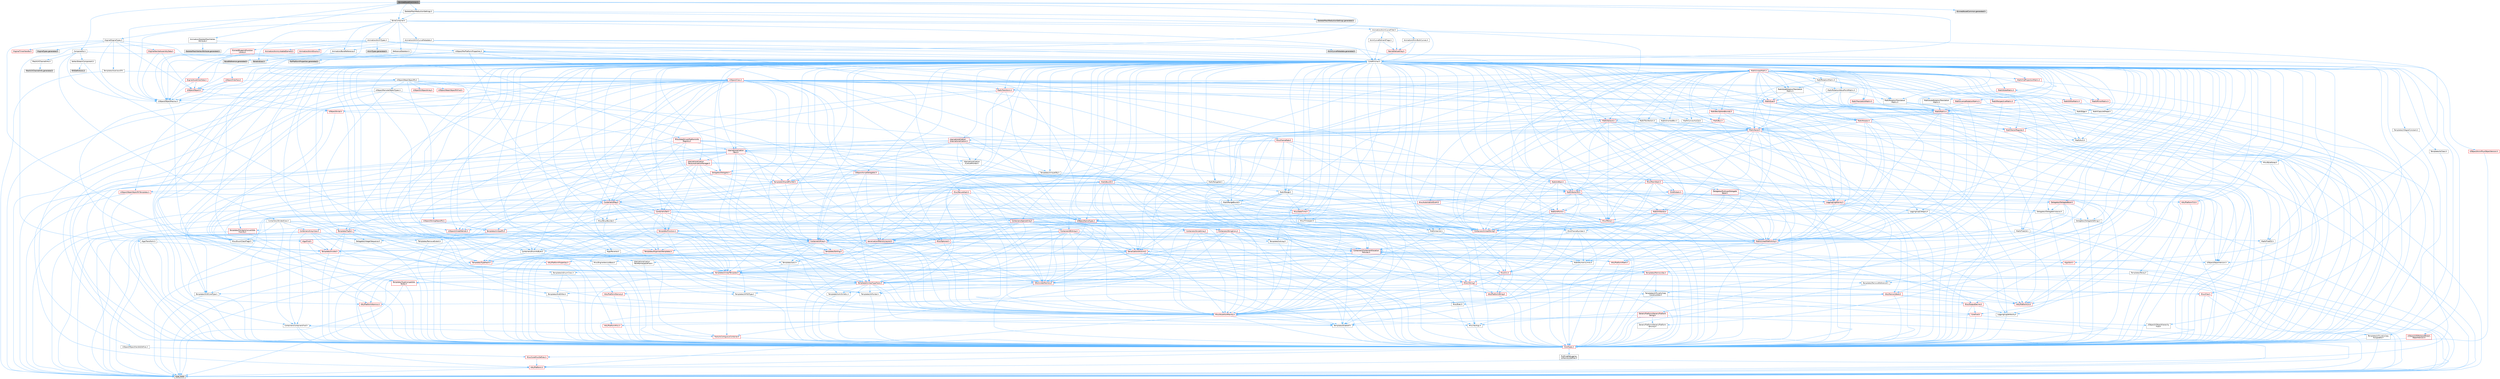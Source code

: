digraph "SkinnedAssetCommon.h"
{
 // INTERACTIVE_SVG=YES
 // LATEX_PDF_SIZE
  bgcolor="transparent";
  edge [fontname=Helvetica,fontsize=10,labelfontname=Helvetica,labelfontsize=10];
  node [fontname=Helvetica,fontsize=10,shape=box,height=0.2,width=0.4];
  Node1 [id="Node000001",label="SkinnedAssetCommon.h",height=0.2,width=0.4,color="gray40", fillcolor="grey60", style="filled", fontcolor="black",tooltip=" "];
  Node1 -> Node2 [id="edge1_Node000001_Node000002",color="steelblue1",style="solid",tooltip=" "];
  Node2 [id="Node000002",label="BoneContainer.h",height=0.2,width=0.4,color="grey40", fillcolor="white", style="filled",URL="$d9/d68/BoneContainer_8h.html",tooltip=" "];
  Node2 -> Node3 [id="edge2_Node000002_Node000003",color="steelblue1",style="solid",tooltip=" "];
  Node3 [id="Node000003",label="CoreMinimal.h",height=0.2,width=0.4,color="grey40", fillcolor="white", style="filled",URL="$d7/d67/CoreMinimal_8h.html",tooltip=" "];
  Node3 -> Node4 [id="edge3_Node000003_Node000004",color="steelblue1",style="solid",tooltip=" "];
  Node4 [id="Node000004",label="CoreTypes.h",height=0.2,width=0.4,color="red", fillcolor="#FFF0F0", style="filled",URL="$dc/dec/CoreTypes_8h.html",tooltip=" "];
  Node4 -> Node5 [id="edge4_Node000004_Node000005",color="steelblue1",style="solid",tooltip=" "];
  Node5 [id="Node000005",label="HAL/Platform.h",height=0.2,width=0.4,color="red", fillcolor="#FFF0F0", style="filled",URL="$d9/dd0/Platform_8h.html",tooltip=" "];
  Node5 -> Node8 [id="edge5_Node000005_Node000008",color="steelblue1",style="solid",tooltip=" "];
  Node8 [id="Node000008",label="type_traits",height=0.2,width=0.4,color="grey60", fillcolor="#E0E0E0", style="filled",tooltip=" "];
  Node4 -> Node15 [id="edge6_Node000004_Node000015",color="steelblue1",style="solid",tooltip=" "];
  Node15 [id="Node000015",label="ProfilingDebugging\l/UMemoryDefines.h",height=0.2,width=0.4,color="grey40", fillcolor="white", style="filled",URL="$d2/da2/UMemoryDefines_8h.html",tooltip=" "];
  Node4 -> Node16 [id="edge7_Node000004_Node000016",color="steelblue1",style="solid",tooltip=" "];
  Node16 [id="Node000016",label="Misc/CoreMiscDefines.h",height=0.2,width=0.4,color="red", fillcolor="#FFF0F0", style="filled",URL="$da/d38/CoreMiscDefines_8h.html",tooltip=" "];
  Node16 -> Node5 [id="edge8_Node000016_Node000005",color="steelblue1",style="solid",tooltip=" "];
  Node3 -> Node18 [id="edge9_Node000003_Node000018",color="steelblue1",style="solid",tooltip=" "];
  Node18 [id="Node000018",label="CoreFwd.h",height=0.2,width=0.4,color="red", fillcolor="#FFF0F0", style="filled",URL="$d1/d1e/CoreFwd_8h.html",tooltip=" "];
  Node18 -> Node4 [id="edge10_Node000018_Node000004",color="steelblue1",style="solid",tooltip=" "];
  Node18 -> Node19 [id="edge11_Node000018_Node000019",color="steelblue1",style="solid",tooltip=" "];
  Node19 [id="Node000019",label="Containers/ContainersFwd.h",height=0.2,width=0.4,color="grey40", fillcolor="white", style="filled",URL="$d4/d0a/ContainersFwd_8h.html",tooltip=" "];
  Node19 -> Node5 [id="edge12_Node000019_Node000005",color="steelblue1",style="solid",tooltip=" "];
  Node19 -> Node4 [id="edge13_Node000019_Node000004",color="steelblue1",style="solid",tooltip=" "];
  Node19 -> Node20 [id="edge14_Node000019_Node000020",color="steelblue1",style="solid",tooltip=" "];
  Node20 [id="Node000020",label="Traits/IsContiguousContainer.h",height=0.2,width=0.4,color="red", fillcolor="#FFF0F0", style="filled",URL="$d5/d3c/IsContiguousContainer_8h.html",tooltip=" "];
  Node20 -> Node4 [id="edge15_Node000020_Node000004",color="steelblue1",style="solid",tooltip=" "];
  Node18 -> Node24 [id="edge16_Node000018_Node000024",color="steelblue1",style="solid",tooltip=" "];
  Node24 [id="Node000024",label="UObject/UObjectHierarchy\lFwd.h",height=0.2,width=0.4,color="grey40", fillcolor="white", style="filled",URL="$d3/d13/UObjectHierarchyFwd_8h.html",tooltip=" "];
  Node3 -> Node24 [id="edge17_Node000003_Node000024",color="steelblue1",style="solid",tooltip=" "];
  Node3 -> Node19 [id="edge18_Node000003_Node000019",color="steelblue1",style="solid",tooltip=" "];
  Node3 -> Node25 [id="edge19_Node000003_Node000025",color="steelblue1",style="solid",tooltip=" "];
  Node25 [id="Node000025",label="Misc/VarArgs.h",height=0.2,width=0.4,color="grey40", fillcolor="white", style="filled",URL="$d5/d6f/VarArgs_8h.html",tooltip=" "];
  Node25 -> Node4 [id="edge20_Node000025_Node000004",color="steelblue1",style="solid",tooltip=" "];
  Node3 -> Node26 [id="edge21_Node000003_Node000026",color="steelblue1",style="solid",tooltip=" "];
  Node26 [id="Node000026",label="Logging/LogVerbosity.h",height=0.2,width=0.4,color="grey40", fillcolor="white", style="filled",URL="$d2/d8f/LogVerbosity_8h.html",tooltip=" "];
  Node26 -> Node4 [id="edge22_Node000026_Node000004",color="steelblue1",style="solid",tooltip=" "];
  Node3 -> Node27 [id="edge23_Node000003_Node000027",color="steelblue1",style="solid",tooltip=" "];
  Node27 [id="Node000027",label="Misc/OutputDevice.h",height=0.2,width=0.4,color="red", fillcolor="#FFF0F0", style="filled",URL="$d7/d32/OutputDevice_8h.html",tooltip=" "];
  Node27 -> Node18 [id="edge24_Node000027_Node000018",color="steelblue1",style="solid",tooltip=" "];
  Node27 -> Node4 [id="edge25_Node000027_Node000004",color="steelblue1",style="solid",tooltip=" "];
  Node27 -> Node26 [id="edge26_Node000027_Node000026",color="steelblue1",style="solid",tooltip=" "];
  Node27 -> Node25 [id="edge27_Node000027_Node000025",color="steelblue1",style="solid",tooltip=" "];
  Node3 -> Node33 [id="edge28_Node000003_Node000033",color="steelblue1",style="solid",tooltip=" "];
  Node33 [id="Node000033",label="HAL/PlatformCrt.h",height=0.2,width=0.4,color="red", fillcolor="#FFF0F0", style="filled",URL="$d8/d75/PlatformCrt_8h.html",tooltip=" "];
  Node3 -> Node43 [id="edge29_Node000003_Node000043",color="steelblue1",style="solid",tooltip=" "];
  Node43 [id="Node000043",label="HAL/PlatformMisc.h",height=0.2,width=0.4,color="red", fillcolor="#FFF0F0", style="filled",URL="$d0/df5/PlatformMisc_8h.html",tooltip=" "];
  Node43 -> Node4 [id="edge30_Node000043_Node000004",color="steelblue1",style="solid",tooltip=" "];
  Node3 -> Node62 [id="edge31_Node000003_Node000062",color="steelblue1",style="solid",tooltip=" "];
  Node62 [id="Node000062",label="Misc/AssertionMacros.h",height=0.2,width=0.4,color="red", fillcolor="#FFF0F0", style="filled",URL="$d0/dfa/AssertionMacros_8h.html",tooltip=" "];
  Node62 -> Node4 [id="edge32_Node000062_Node000004",color="steelblue1",style="solid",tooltip=" "];
  Node62 -> Node5 [id="edge33_Node000062_Node000005",color="steelblue1",style="solid",tooltip=" "];
  Node62 -> Node43 [id="edge34_Node000062_Node000043",color="steelblue1",style="solid",tooltip=" "];
  Node62 -> Node63 [id="edge35_Node000062_Node000063",color="steelblue1",style="solid",tooltip=" "];
  Node63 [id="Node000063",label="Templates/EnableIf.h",height=0.2,width=0.4,color="grey40", fillcolor="white", style="filled",URL="$d7/d60/EnableIf_8h.html",tooltip=" "];
  Node63 -> Node4 [id="edge36_Node000063_Node000004",color="steelblue1",style="solid",tooltip=" "];
  Node62 -> Node25 [id="edge37_Node000062_Node000025",color="steelblue1",style="solid",tooltip=" "];
  Node3 -> Node71 [id="edge38_Node000003_Node000071",color="steelblue1",style="solid",tooltip=" "];
  Node71 [id="Node000071",label="Templates/IsPointer.h",height=0.2,width=0.4,color="grey40", fillcolor="white", style="filled",URL="$d7/d05/IsPointer_8h.html",tooltip=" "];
  Node71 -> Node4 [id="edge39_Node000071_Node000004",color="steelblue1",style="solid",tooltip=" "];
  Node3 -> Node72 [id="edge40_Node000003_Node000072",color="steelblue1",style="solid",tooltip=" "];
  Node72 [id="Node000072",label="HAL/PlatformMemory.h",height=0.2,width=0.4,color="red", fillcolor="#FFF0F0", style="filled",URL="$de/d68/PlatformMemory_8h.html",tooltip=" "];
  Node72 -> Node4 [id="edge41_Node000072_Node000004",color="steelblue1",style="solid",tooltip=" "];
  Node3 -> Node55 [id="edge42_Node000003_Node000055",color="steelblue1",style="solid",tooltip=" "];
  Node55 [id="Node000055",label="HAL/PlatformAtomics.h",height=0.2,width=0.4,color="red", fillcolor="#FFF0F0", style="filled",URL="$d3/d36/PlatformAtomics_8h.html",tooltip=" "];
  Node55 -> Node4 [id="edge43_Node000055_Node000004",color="steelblue1",style="solid",tooltip=" "];
  Node3 -> Node77 [id="edge44_Node000003_Node000077",color="steelblue1",style="solid",tooltip=" "];
  Node77 [id="Node000077",label="Misc/Exec.h",height=0.2,width=0.4,color="grey40", fillcolor="white", style="filled",URL="$de/ddb/Exec_8h.html",tooltip=" "];
  Node77 -> Node4 [id="edge45_Node000077_Node000004",color="steelblue1",style="solid",tooltip=" "];
  Node77 -> Node62 [id="edge46_Node000077_Node000062",color="steelblue1",style="solid",tooltip=" "];
  Node3 -> Node78 [id="edge47_Node000003_Node000078",color="steelblue1",style="solid",tooltip=" "];
  Node78 [id="Node000078",label="HAL/MemoryBase.h",height=0.2,width=0.4,color="red", fillcolor="#FFF0F0", style="filled",URL="$d6/d9f/MemoryBase_8h.html",tooltip=" "];
  Node78 -> Node4 [id="edge48_Node000078_Node000004",color="steelblue1",style="solid",tooltip=" "];
  Node78 -> Node55 [id="edge49_Node000078_Node000055",color="steelblue1",style="solid",tooltip=" "];
  Node78 -> Node33 [id="edge50_Node000078_Node000033",color="steelblue1",style="solid",tooltip=" "];
  Node78 -> Node77 [id="edge51_Node000078_Node000077",color="steelblue1",style="solid",tooltip=" "];
  Node78 -> Node27 [id="edge52_Node000078_Node000027",color="steelblue1",style="solid",tooltip=" "];
  Node3 -> Node88 [id="edge53_Node000003_Node000088",color="steelblue1",style="solid",tooltip=" "];
  Node88 [id="Node000088",label="HAL/UnrealMemory.h",height=0.2,width=0.4,color="red", fillcolor="#FFF0F0", style="filled",URL="$d9/d96/UnrealMemory_8h.html",tooltip=" "];
  Node88 -> Node4 [id="edge54_Node000088_Node000004",color="steelblue1",style="solid",tooltip=" "];
  Node88 -> Node78 [id="edge55_Node000088_Node000078",color="steelblue1",style="solid",tooltip=" "];
  Node88 -> Node72 [id="edge56_Node000088_Node000072",color="steelblue1",style="solid",tooltip=" "];
  Node88 -> Node71 [id="edge57_Node000088_Node000071",color="steelblue1",style="solid",tooltip=" "];
  Node3 -> Node90 [id="edge58_Node000003_Node000090",color="steelblue1",style="solid",tooltip=" "];
  Node90 [id="Node000090",label="Templates/IsArithmetic.h",height=0.2,width=0.4,color="grey40", fillcolor="white", style="filled",URL="$d2/d5d/IsArithmetic_8h.html",tooltip=" "];
  Node90 -> Node4 [id="edge59_Node000090_Node000004",color="steelblue1",style="solid",tooltip=" "];
  Node3 -> Node84 [id="edge60_Node000003_Node000084",color="steelblue1",style="solid",tooltip=" "];
  Node84 [id="Node000084",label="Templates/AndOrNot.h",height=0.2,width=0.4,color="grey40", fillcolor="white", style="filled",URL="$db/d0a/AndOrNot_8h.html",tooltip=" "];
  Node84 -> Node4 [id="edge61_Node000084_Node000004",color="steelblue1",style="solid",tooltip=" "];
  Node3 -> Node91 [id="edge62_Node000003_Node000091",color="steelblue1",style="solid",tooltip=" "];
  Node91 [id="Node000091",label="Templates/IsPODType.h",height=0.2,width=0.4,color="grey40", fillcolor="white", style="filled",URL="$d7/db1/IsPODType_8h.html",tooltip=" "];
  Node91 -> Node4 [id="edge63_Node000091_Node000004",color="steelblue1",style="solid",tooltip=" "];
  Node3 -> Node92 [id="edge64_Node000003_Node000092",color="steelblue1",style="solid",tooltip=" "];
  Node92 [id="Node000092",label="Templates/IsUECoreType.h",height=0.2,width=0.4,color="grey40", fillcolor="white", style="filled",URL="$d1/db8/IsUECoreType_8h.html",tooltip=" "];
  Node92 -> Node4 [id="edge65_Node000092_Node000004",color="steelblue1",style="solid",tooltip=" "];
  Node92 -> Node8 [id="edge66_Node000092_Node000008",color="steelblue1",style="solid",tooltip=" "];
  Node3 -> Node85 [id="edge67_Node000003_Node000085",color="steelblue1",style="solid",tooltip=" "];
  Node85 [id="Node000085",label="Templates/IsTriviallyCopy\lConstructible.h",height=0.2,width=0.4,color="grey40", fillcolor="white", style="filled",URL="$d3/d78/IsTriviallyCopyConstructible_8h.html",tooltip=" "];
  Node85 -> Node4 [id="edge68_Node000085_Node000004",color="steelblue1",style="solid",tooltip=" "];
  Node85 -> Node8 [id="edge69_Node000085_Node000008",color="steelblue1",style="solid",tooltip=" "];
  Node3 -> Node93 [id="edge70_Node000003_Node000093",color="steelblue1",style="solid",tooltip=" "];
  Node93 [id="Node000093",label="Templates/UnrealTypeTraits.h",height=0.2,width=0.4,color="red", fillcolor="#FFF0F0", style="filled",URL="$d2/d2d/UnrealTypeTraits_8h.html",tooltip=" "];
  Node93 -> Node4 [id="edge71_Node000093_Node000004",color="steelblue1",style="solid",tooltip=" "];
  Node93 -> Node71 [id="edge72_Node000093_Node000071",color="steelblue1",style="solid",tooltip=" "];
  Node93 -> Node62 [id="edge73_Node000093_Node000062",color="steelblue1",style="solid",tooltip=" "];
  Node93 -> Node84 [id="edge74_Node000093_Node000084",color="steelblue1",style="solid",tooltip=" "];
  Node93 -> Node63 [id="edge75_Node000093_Node000063",color="steelblue1",style="solid",tooltip=" "];
  Node93 -> Node90 [id="edge76_Node000093_Node000090",color="steelblue1",style="solid",tooltip=" "];
  Node93 -> Node91 [id="edge77_Node000093_Node000091",color="steelblue1",style="solid",tooltip=" "];
  Node93 -> Node92 [id="edge78_Node000093_Node000092",color="steelblue1",style="solid",tooltip=" "];
  Node93 -> Node85 [id="edge79_Node000093_Node000085",color="steelblue1",style="solid",tooltip=" "];
  Node3 -> Node63 [id="edge80_Node000003_Node000063",color="steelblue1",style="solid",tooltip=" "];
  Node3 -> Node95 [id="edge81_Node000003_Node000095",color="steelblue1",style="solid",tooltip=" "];
  Node95 [id="Node000095",label="Templates/RemoveReference.h",height=0.2,width=0.4,color="grey40", fillcolor="white", style="filled",URL="$da/dbe/RemoveReference_8h.html",tooltip=" "];
  Node95 -> Node4 [id="edge82_Node000095_Node000004",color="steelblue1",style="solid",tooltip=" "];
  Node3 -> Node96 [id="edge83_Node000003_Node000096",color="steelblue1",style="solid",tooltip=" "];
  Node96 [id="Node000096",label="Templates/IntegralConstant.h",height=0.2,width=0.4,color="grey40", fillcolor="white", style="filled",URL="$db/d1b/IntegralConstant_8h.html",tooltip=" "];
  Node96 -> Node4 [id="edge84_Node000096_Node000004",color="steelblue1",style="solid",tooltip=" "];
  Node3 -> Node97 [id="edge85_Node000003_Node000097",color="steelblue1",style="solid",tooltip=" "];
  Node97 [id="Node000097",label="Templates/IsClass.h",height=0.2,width=0.4,color="grey40", fillcolor="white", style="filled",URL="$db/dcb/IsClass_8h.html",tooltip=" "];
  Node97 -> Node4 [id="edge86_Node000097_Node000004",color="steelblue1",style="solid",tooltip=" "];
  Node3 -> Node98 [id="edge87_Node000003_Node000098",color="steelblue1",style="solid",tooltip=" "];
  Node98 [id="Node000098",label="Templates/TypeCompatible\lBytes.h",height=0.2,width=0.4,color="red", fillcolor="#FFF0F0", style="filled",URL="$df/d0a/TypeCompatibleBytes_8h.html",tooltip=" "];
  Node98 -> Node4 [id="edge88_Node000098_Node000004",color="steelblue1",style="solid",tooltip=" "];
  Node98 -> Node8 [id="edge89_Node000098_Node000008",color="steelblue1",style="solid",tooltip=" "];
  Node3 -> Node20 [id="edge90_Node000003_Node000020",color="steelblue1",style="solid",tooltip=" "];
  Node3 -> Node99 [id="edge91_Node000003_Node000099",color="steelblue1",style="solid",tooltip=" "];
  Node99 [id="Node000099",label="Templates/UnrealTemplate.h",height=0.2,width=0.4,color="red", fillcolor="#FFF0F0", style="filled",URL="$d4/d24/UnrealTemplate_8h.html",tooltip=" "];
  Node99 -> Node4 [id="edge92_Node000099_Node000004",color="steelblue1",style="solid",tooltip=" "];
  Node99 -> Node71 [id="edge93_Node000099_Node000071",color="steelblue1",style="solid",tooltip=" "];
  Node99 -> Node88 [id="edge94_Node000099_Node000088",color="steelblue1",style="solid",tooltip=" "];
  Node99 -> Node93 [id="edge95_Node000099_Node000093",color="steelblue1",style="solid",tooltip=" "];
  Node99 -> Node95 [id="edge96_Node000099_Node000095",color="steelblue1",style="solid",tooltip=" "];
  Node99 -> Node98 [id="edge97_Node000099_Node000098",color="steelblue1",style="solid",tooltip=" "];
  Node99 -> Node20 [id="edge98_Node000099_Node000020",color="steelblue1",style="solid",tooltip=" "];
  Node99 -> Node8 [id="edge99_Node000099_Node000008",color="steelblue1",style="solid",tooltip=" "];
  Node3 -> Node48 [id="edge100_Node000003_Node000048",color="steelblue1",style="solid",tooltip=" "];
  Node48 [id="Node000048",label="Math/NumericLimits.h",height=0.2,width=0.4,color="grey40", fillcolor="white", style="filled",URL="$df/d1b/NumericLimits_8h.html",tooltip=" "];
  Node48 -> Node4 [id="edge101_Node000048_Node000004",color="steelblue1",style="solid",tooltip=" "];
  Node3 -> Node103 [id="edge102_Node000003_Node000103",color="steelblue1",style="solid",tooltip=" "];
  Node103 [id="Node000103",label="HAL/PlatformMath.h",height=0.2,width=0.4,color="red", fillcolor="#FFF0F0", style="filled",URL="$dc/d53/PlatformMath_8h.html",tooltip=" "];
  Node103 -> Node4 [id="edge103_Node000103_Node000004",color="steelblue1",style="solid",tooltip=" "];
  Node3 -> Node86 [id="edge104_Node000003_Node000086",color="steelblue1",style="solid",tooltip=" "];
  Node86 [id="Node000086",label="Templates/IsTriviallyCopy\lAssignable.h",height=0.2,width=0.4,color="grey40", fillcolor="white", style="filled",URL="$d2/df2/IsTriviallyCopyAssignable_8h.html",tooltip=" "];
  Node86 -> Node4 [id="edge105_Node000086_Node000004",color="steelblue1",style="solid",tooltip=" "];
  Node86 -> Node8 [id="edge106_Node000086_Node000008",color="steelblue1",style="solid",tooltip=" "];
  Node3 -> Node111 [id="edge107_Node000003_Node000111",color="steelblue1",style="solid",tooltip=" "];
  Node111 [id="Node000111",label="Templates/MemoryOps.h",height=0.2,width=0.4,color="red", fillcolor="#FFF0F0", style="filled",URL="$db/dea/MemoryOps_8h.html",tooltip=" "];
  Node111 -> Node4 [id="edge108_Node000111_Node000004",color="steelblue1",style="solid",tooltip=" "];
  Node111 -> Node88 [id="edge109_Node000111_Node000088",color="steelblue1",style="solid",tooltip=" "];
  Node111 -> Node86 [id="edge110_Node000111_Node000086",color="steelblue1",style="solid",tooltip=" "];
  Node111 -> Node85 [id="edge111_Node000111_Node000085",color="steelblue1",style="solid",tooltip=" "];
  Node111 -> Node93 [id="edge112_Node000111_Node000093",color="steelblue1",style="solid",tooltip=" "];
  Node111 -> Node8 [id="edge113_Node000111_Node000008",color="steelblue1",style="solid",tooltip=" "];
  Node3 -> Node112 [id="edge114_Node000003_Node000112",color="steelblue1",style="solid",tooltip=" "];
  Node112 [id="Node000112",label="Containers/ContainerAllocation\lPolicies.h",height=0.2,width=0.4,color="red", fillcolor="#FFF0F0", style="filled",URL="$d7/dff/ContainerAllocationPolicies_8h.html",tooltip=" "];
  Node112 -> Node4 [id="edge115_Node000112_Node000004",color="steelblue1",style="solid",tooltip=" "];
  Node112 -> Node112 [id="edge116_Node000112_Node000112",color="steelblue1",style="solid",tooltip=" "];
  Node112 -> Node103 [id="edge117_Node000112_Node000103",color="steelblue1",style="solid",tooltip=" "];
  Node112 -> Node88 [id="edge118_Node000112_Node000088",color="steelblue1",style="solid",tooltip=" "];
  Node112 -> Node48 [id="edge119_Node000112_Node000048",color="steelblue1",style="solid",tooltip=" "];
  Node112 -> Node62 [id="edge120_Node000112_Node000062",color="steelblue1",style="solid",tooltip=" "];
  Node112 -> Node111 [id="edge121_Node000112_Node000111",color="steelblue1",style="solid",tooltip=" "];
  Node112 -> Node98 [id="edge122_Node000112_Node000098",color="steelblue1",style="solid",tooltip=" "];
  Node112 -> Node8 [id="edge123_Node000112_Node000008",color="steelblue1",style="solid",tooltip=" "];
  Node3 -> Node115 [id="edge124_Node000003_Node000115",color="steelblue1",style="solid",tooltip=" "];
  Node115 [id="Node000115",label="Templates/IsEnumClass.h",height=0.2,width=0.4,color="grey40", fillcolor="white", style="filled",URL="$d7/d15/IsEnumClass_8h.html",tooltip=" "];
  Node115 -> Node4 [id="edge125_Node000115_Node000004",color="steelblue1",style="solid",tooltip=" "];
  Node115 -> Node84 [id="edge126_Node000115_Node000084",color="steelblue1",style="solid",tooltip=" "];
  Node3 -> Node116 [id="edge127_Node000003_Node000116",color="steelblue1",style="solid",tooltip=" "];
  Node116 [id="Node000116",label="HAL/PlatformProperties.h",height=0.2,width=0.4,color="red", fillcolor="#FFF0F0", style="filled",URL="$d9/db0/PlatformProperties_8h.html",tooltip=" "];
  Node116 -> Node4 [id="edge128_Node000116_Node000004",color="steelblue1",style="solid",tooltip=" "];
  Node3 -> Node119 [id="edge129_Node000003_Node000119",color="steelblue1",style="solid",tooltip=" "];
  Node119 [id="Node000119",label="Misc/EngineVersionBase.h",height=0.2,width=0.4,color="grey40", fillcolor="white", style="filled",URL="$d5/d2b/EngineVersionBase_8h.html",tooltip=" "];
  Node119 -> Node4 [id="edge130_Node000119_Node000004",color="steelblue1",style="solid",tooltip=" "];
  Node3 -> Node120 [id="edge131_Node000003_Node000120",color="steelblue1",style="solid",tooltip=" "];
  Node120 [id="Node000120",label="Internationalization\l/TextNamespaceFwd.h",height=0.2,width=0.4,color="grey40", fillcolor="white", style="filled",URL="$d8/d97/TextNamespaceFwd_8h.html",tooltip=" "];
  Node120 -> Node4 [id="edge132_Node000120_Node000004",color="steelblue1",style="solid",tooltip=" "];
  Node3 -> Node121 [id="edge133_Node000003_Node000121",color="steelblue1",style="solid",tooltip=" "];
  Node121 [id="Node000121",label="Serialization/Archive.h",height=0.2,width=0.4,color="red", fillcolor="#FFF0F0", style="filled",URL="$d7/d3b/Archive_8h.html",tooltip=" "];
  Node121 -> Node18 [id="edge134_Node000121_Node000018",color="steelblue1",style="solid",tooltip=" "];
  Node121 -> Node4 [id="edge135_Node000121_Node000004",color="steelblue1",style="solid",tooltip=" "];
  Node121 -> Node116 [id="edge136_Node000121_Node000116",color="steelblue1",style="solid",tooltip=" "];
  Node121 -> Node120 [id="edge137_Node000121_Node000120",color="steelblue1",style="solid",tooltip=" "];
  Node121 -> Node62 [id="edge138_Node000121_Node000062",color="steelblue1",style="solid",tooltip=" "];
  Node121 -> Node119 [id="edge139_Node000121_Node000119",color="steelblue1",style="solid",tooltip=" "];
  Node121 -> Node25 [id="edge140_Node000121_Node000025",color="steelblue1",style="solid",tooltip=" "];
  Node121 -> Node63 [id="edge141_Node000121_Node000063",color="steelblue1",style="solid",tooltip=" "];
  Node121 -> Node115 [id="edge142_Node000121_Node000115",color="steelblue1",style="solid",tooltip=" "];
  Node121 -> Node99 [id="edge143_Node000121_Node000099",color="steelblue1",style="solid",tooltip=" "];
  Node121 -> Node124 [id="edge144_Node000121_Node000124",color="steelblue1",style="solid",tooltip=" "];
  Node124 [id="Node000124",label="UObject/ObjectVersion.h",height=0.2,width=0.4,color="grey40", fillcolor="white", style="filled",URL="$da/d63/ObjectVersion_8h.html",tooltip=" "];
  Node124 -> Node4 [id="edge145_Node000124_Node000004",color="steelblue1",style="solid",tooltip=" "];
  Node3 -> Node125 [id="edge146_Node000003_Node000125",color="steelblue1",style="solid",tooltip=" "];
  Node125 [id="Node000125",label="Templates/Less.h",height=0.2,width=0.4,color="grey40", fillcolor="white", style="filled",URL="$de/dc8/Less_8h.html",tooltip=" "];
  Node125 -> Node4 [id="edge147_Node000125_Node000004",color="steelblue1",style="solid",tooltip=" "];
  Node125 -> Node99 [id="edge148_Node000125_Node000099",color="steelblue1",style="solid",tooltip=" "];
  Node3 -> Node126 [id="edge149_Node000003_Node000126",color="steelblue1",style="solid",tooltip=" "];
  Node126 [id="Node000126",label="Templates/Sorting.h",height=0.2,width=0.4,color="red", fillcolor="#FFF0F0", style="filled",URL="$d3/d9e/Sorting_8h.html",tooltip=" "];
  Node126 -> Node4 [id="edge150_Node000126_Node000004",color="steelblue1",style="solid",tooltip=" "];
  Node126 -> Node131 [id="edge151_Node000126_Node000131",color="steelblue1",style="solid",tooltip=" "];
  Node131 [id="Node000131",label="Algo/Sort.h",height=0.2,width=0.4,color="red", fillcolor="#FFF0F0", style="filled",URL="$d1/d87/Sort_8h.html",tooltip=" "];
  Node126 -> Node103 [id="edge152_Node000126_Node000103",color="steelblue1",style="solid",tooltip=" "];
  Node126 -> Node125 [id="edge153_Node000126_Node000125",color="steelblue1",style="solid",tooltip=" "];
  Node3 -> Node137 [id="edge154_Node000003_Node000137",color="steelblue1",style="solid",tooltip=" "];
  Node137 [id="Node000137",label="Misc/Char.h",height=0.2,width=0.4,color="red", fillcolor="#FFF0F0", style="filled",URL="$d0/d58/Char_8h.html",tooltip=" "];
  Node137 -> Node4 [id="edge155_Node000137_Node000004",color="steelblue1",style="solid",tooltip=" "];
  Node137 -> Node8 [id="edge156_Node000137_Node000008",color="steelblue1",style="solid",tooltip=" "];
  Node3 -> Node140 [id="edge157_Node000003_Node000140",color="steelblue1",style="solid",tooltip=" "];
  Node140 [id="Node000140",label="GenericPlatform/GenericPlatform\lStricmp.h",height=0.2,width=0.4,color="grey40", fillcolor="white", style="filled",URL="$d2/d86/GenericPlatformStricmp_8h.html",tooltip=" "];
  Node140 -> Node4 [id="edge158_Node000140_Node000004",color="steelblue1",style="solid",tooltip=" "];
  Node3 -> Node141 [id="edge159_Node000003_Node000141",color="steelblue1",style="solid",tooltip=" "];
  Node141 [id="Node000141",label="GenericPlatform/GenericPlatform\lString.h",height=0.2,width=0.4,color="red", fillcolor="#FFF0F0", style="filled",URL="$dd/d20/GenericPlatformString_8h.html",tooltip=" "];
  Node141 -> Node4 [id="edge160_Node000141_Node000004",color="steelblue1",style="solid",tooltip=" "];
  Node141 -> Node140 [id="edge161_Node000141_Node000140",color="steelblue1",style="solid",tooltip=" "];
  Node141 -> Node63 [id="edge162_Node000141_Node000063",color="steelblue1",style="solid",tooltip=" "];
  Node141 -> Node8 [id="edge163_Node000141_Node000008",color="steelblue1",style="solid",tooltip=" "];
  Node3 -> Node74 [id="edge164_Node000003_Node000074",color="steelblue1",style="solid",tooltip=" "];
  Node74 [id="Node000074",label="HAL/PlatformString.h",height=0.2,width=0.4,color="red", fillcolor="#FFF0F0", style="filled",URL="$db/db5/PlatformString_8h.html",tooltip=" "];
  Node74 -> Node4 [id="edge165_Node000074_Node000004",color="steelblue1",style="solid",tooltip=" "];
  Node3 -> Node144 [id="edge166_Node000003_Node000144",color="steelblue1",style="solid",tooltip=" "];
  Node144 [id="Node000144",label="Misc/CString.h",height=0.2,width=0.4,color="red", fillcolor="#FFF0F0", style="filled",URL="$d2/d49/CString_8h.html",tooltip=" "];
  Node144 -> Node4 [id="edge167_Node000144_Node000004",color="steelblue1",style="solid",tooltip=" "];
  Node144 -> Node33 [id="edge168_Node000144_Node000033",color="steelblue1",style="solid",tooltip=" "];
  Node144 -> Node74 [id="edge169_Node000144_Node000074",color="steelblue1",style="solid",tooltip=" "];
  Node144 -> Node62 [id="edge170_Node000144_Node000062",color="steelblue1",style="solid",tooltip=" "];
  Node144 -> Node137 [id="edge171_Node000144_Node000137",color="steelblue1",style="solid",tooltip=" "];
  Node144 -> Node25 [id="edge172_Node000144_Node000025",color="steelblue1",style="solid",tooltip=" "];
  Node3 -> Node145 [id="edge173_Node000003_Node000145",color="steelblue1",style="solid",tooltip=" "];
  Node145 [id="Node000145",label="Misc/Crc.h",height=0.2,width=0.4,color="red", fillcolor="#FFF0F0", style="filled",URL="$d4/dd2/Crc_8h.html",tooltip=" "];
  Node145 -> Node4 [id="edge174_Node000145_Node000004",color="steelblue1",style="solid",tooltip=" "];
  Node145 -> Node74 [id="edge175_Node000145_Node000074",color="steelblue1",style="solid",tooltip=" "];
  Node145 -> Node62 [id="edge176_Node000145_Node000062",color="steelblue1",style="solid",tooltip=" "];
  Node145 -> Node144 [id="edge177_Node000145_Node000144",color="steelblue1",style="solid",tooltip=" "];
  Node145 -> Node137 [id="edge178_Node000145_Node000137",color="steelblue1",style="solid",tooltip=" "];
  Node145 -> Node93 [id="edge179_Node000145_Node000093",color="steelblue1",style="solid",tooltip=" "];
  Node3 -> Node136 [id="edge180_Node000003_Node000136",color="steelblue1",style="solid",tooltip=" "];
  Node136 [id="Node000136",label="Math/UnrealMathUtility.h",height=0.2,width=0.4,color="red", fillcolor="#FFF0F0", style="filled",URL="$db/db8/UnrealMathUtility_8h.html",tooltip=" "];
  Node136 -> Node4 [id="edge181_Node000136_Node000004",color="steelblue1",style="solid",tooltip=" "];
  Node136 -> Node62 [id="edge182_Node000136_Node000062",color="steelblue1",style="solid",tooltip=" "];
  Node136 -> Node103 [id="edge183_Node000136_Node000103",color="steelblue1",style="solid",tooltip=" "];
  Node3 -> Node146 [id="edge184_Node000003_Node000146",color="steelblue1",style="solid",tooltip=" "];
  Node146 [id="Node000146",label="Containers/UnrealString.h",height=0.2,width=0.4,color="red", fillcolor="#FFF0F0", style="filled",URL="$d5/dba/UnrealString_8h.html",tooltip=" "];
  Node3 -> Node150 [id="edge185_Node000003_Node000150",color="steelblue1",style="solid",tooltip=" "];
  Node150 [id="Node000150",label="Containers/Array.h",height=0.2,width=0.4,color="red", fillcolor="#FFF0F0", style="filled",URL="$df/dd0/Array_8h.html",tooltip=" "];
  Node150 -> Node4 [id="edge186_Node000150_Node000004",color="steelblue1",style="solid",tooltip=" "];
  Node150 -> Node62 [id="edge187_Node000150_Node000062",color="steelblue1",style="solid",tooltip=" "];
  Node150 -> Node88 [id="edge188_Node000150_Node000088",color="steelblue1",style="solid",tooltip=" "];
  Node150 -> Node93 [id="edge189_Node000150_Node000093",color="steelblue1",style="solid",tooltip=" "];
  Node150 -> Node99 [id="edge190_Node000150_Node000099",color="steelblue1",style="solid",tooltip=" "];
  Node150 -> Node112 [id="edge191_Node000150_Node000112",color="steelblue1",style="solid",tooltip=" "];
  Node150 -> Node121 [id="edge192_Node000150_Node000121",color="steelblue1",style="solid",tooltip=" "];
  Node150 -> Node129 [id="edge193_Node000150_Node000129",color="steelblue1",style="solid",tooltip=" "];
  Node129 [id="Node000129",label="Templates/Invoke.h",height=0.2,width=0.4,color="red", fillcolor="#FFF0F0", style="filled",URL="$d7/deb/Invoke_8h.html",tooltip=" "];
  Node129 -> Node4 [id="edge194_Node000129_Node000004",color="steelblue1",style="solid",tooltip=" "];
  Node129 -> Node99 [id="edge195_Node000129_Node000099",color="steelblue1",style="solid",tooltip=" "];
  Node129 -> Node8 [id="edge196_Node000129_Node000008",color="steelblue1",style="solid",tooltip=" "];
  Node150 -> Node125 [id="edge197_Node000150_Node000125",color="steelblue1",style="solid",tooltip=" "];
  Node150 -> Node126 [id="edge198_Node000150_Node000126",color="steelblue1",style="solid",tooltip=" "];
  Node150 -> Node173 [id="edge199_Node000150_Node000173",color="steelblue1",style="solid",tooltip=" "];
  Node173 [id="Node000173",label="Templates/AlignmentTemplates.h",height=0.2,width=0.4,color="red", fillcolor="#FFF0F0", style="filled",URL="$dd/d32/AlignmentTemplates_8h.html",tooltip=" "];
  Node173 -> Node4 [id="edge200_Node000173_Node000004",color="steelblue1",style="solid",tooltip=" "];
  Node173 -> Node71 [id="edge201_Node000173_Node000071",color="steelblue1",style="solid",tooltip=" "];
  Node150 -> Node8 [id="edge202_Node000150_Node000008",color="steelblue1",style="solid",tooltip=" "];
  Node3 -> Node174 [id="edge203_Node000003_Node000174",color="steelblue1",style="solid",tooltip=" "];
  Node174 [id="Node000174",label="Misc/FrameNumber.h",height=0.2,width=0.4,color="grey40", fillcolor="white", style="filled",URL="$dd/dbd/FrameNumber_8h.html",tooltip=" "];
  Node174 -> Node4 [id="edge204_Node000174_Node000004",color="steelblue1",style="solid",tooltip=" "];
  Node174 -> Node48 [id="edge205_Node000174_Node000048",color="steelblue1",style="solid",tooltip=" "];
  Node174 -> Node136 [id="edge206_Node000174_Node000136",color="steelblue1",style="solid",tooltip=" "];
  Node174 -> Node63 [id="edge207_Node000174_Node000063",color="steelblue1",style="solid",tooltip=" "];
  Node174 -> Node93 [id="edge208_Node000174_Node000093",color="steelblue1",style="solid",tooltip=" "];
  Node3 -> Node175 [id="edge209_Node000003_Node000175",color="steelblue1",style="solid",tooltip=" "];
  Node175 [id="Node000175",label="Misc/Timespan.h",height=0.2,width=0.4,color="grey40", fillcolor="white", style="filled",URL="$da/dd9/Timespan_8h.html",tooltip=" "];
  Node175 -> Node4 [id="edge210_Node000175_Node000004",color="steelblue1",style="solid",tooltip=" "];
  Node175 -> Node176 [id="edge211_Node000175_Node000176",color="steelblue1",style="solid",tooltip=" "];
  Node176 [id="Node000176",label="Math/Interval.h",height=0.2,width=0.4,color="grey40", fillcolor="white", style="filled",URL="$d1/d55/Interval_8h.html",tooltip=" "];
  Node176 -> Node4 [id="edge212_Node000176_Node000004",color="steelblue1",style="solid",tooltip=" "];
  Node176 -> Node90 [id="edge213_Node000176_Node000090",color="steelblue1",style="solid",tooltip=" "];
  Node176 -> Node93 [id="edge214_Node000176_Node000093",color="steelblue1",style="solid",tooltip=" "];
  Node176 -> Node48 [id="edge215_Node000176_Node000048",color="steelblue1",style="solid",tooltip=" "];
  Node176 -> Node136 [id="edge216_Node000176_Node000136",color="steelblue1",style="solid",tooltip=" "];
  Node175 -> Node136 [id="edge217_Node000175_Node000136",color="steelblue1",style="solid",tooltip=" "];
  Node175 -> Node62 [id="edge218_Node000175_Node000062",color="steelblue1",style="solid",tooltip=" "];
  Node3 -> Node177 [id="edge219_Node000003_Node000177",color="steelblue1",style="solid",tooltip=" "];
  Node177 [id="Node000177",label="Containers/StringConv.h",height=0.2,width=0.4,color="red", fillcolor="#FFF0F0", style="filled",URL="$d3/ddf/StringConv_8h.html",tooltip=" "];
  Node177 -> Node4 [id="edge220_Node000177_Node000004",color="steelblue1",style="solid",tooltip=" "];
  Node177 -> Node62 [id="edge221_Node000177_Node000062",color="steelblue1",style="solid",tooltip=" "];
  Node177 -> Node112 [id="edge222_Node000177_Node000112",color="steelblue1",style="solid",tooltip=" "];
  Node177 -> Node150 [id="edge223_Node000177_Node000150",color="steelblue1",style="solid",tooltip=" "];
  Node177 -> Node144 [id="edge224_Node000177_Node000144",color="steelblue1",style="solid",tooltip=" "];
  Node177 -> Node178 [id="edge225_Node000177_Node000178",color="steelblue1",style="solid",tooltip=" "];
  Node178 [id="Node000178",label="Templates/IsArray.h",height=0.2,width=0.4,color="grey40", fillcolor="white", style="filled",URL="$d8/d8d/IsArray_8h.html",tooltip=" "];
  Node178 -> Node4 [id="edge226_Node000178_Node000004",color="steelblue1",style="solid",tooltip=" "];
  Node177 -> Node99 [id="edge227_Node000177_Node000099",color="steelblue1",style="solid",tooltip=" "];
  Node177 -> Node93 [id="edge228_Node000177_Node000093",color="steelblue1",style="solid",tooltip=" "];
  Node177 -> Node20 [id="edge229_Node000177_Node000020",color="steelblue1",style="solid",tooltip=" "];
  Node177 -> Node8 [id="edge230_Node000177_Node000008",color="steelblue1",style="solid",tooltip=" "];
  Node3 -> Node179 [id="edge231_Node000003_Node000179",color="steelblue1",style="solid",tooltip=" "];
  Node179 [id="Node000179",label="UObject/UnrealNames.h",height=0.2,width=0.4,color="red", fillcolor="#FFF0F0", style="filled",URL="$d8/db1/UnrealNames_8h.html",tooltip=" "];
  Node179 -> Node4 [id="edge232_Node000179_Node000004",color="steelblue1",style="solid",tooltip=" "];
  Node3 -> Node181 [id="edge233_Node000003_Node000181",color="steelblue1",style="solid",tooltip=" "];
  Node181 [id="Node000181",label="UObject/NameTypes.h",height=0.2,width=0.4,color="red", fillcolor="#FFF0F0", style="filled",URL="$d6/d35/NameTypes_8h.html",tooltip=" "];
  Node181 -> Node4 [id="edge234_Node000181_Node000004",color="steelblue1",style="solid",tooltip=" "];
  Node181 -> Node62 [id="edge235_Node000181_Node000062",color="steelblue1",style="solid",tooltip=" "];
  Node181 -> Node88 [id="edge236_Node000181_Node000088",color="steelblue1",style="solid",tooltip=" "];
  Node181 -> Node93 [id="edge237_Node000181_Node000093",color="steelblue1",style="solid",tooltip=" "];
  Node181 -> Node99 [id="edge238_Node000181_Node000099",color="steelblue1",style="solid",tooltip=" "];
  Node181 -> Node146 [id="edge239_Node000181_Node000146",color="steelblue1",style="solid",tooltip=" "];
  Node181 -> Node177 [id="edge240_Node000181_Node000177",color="steelblue1",style="solid",tooltip=" "];
  Node181 -> Node179 [id="edge241_Node000181_Node000179",color="steelblue1",style="solid",tooltip=" "];
  Node181 -> Node158 [id="edge242_Node000181_Node000158",color="steelblue1",style="solid",tooltip=" "];
  Node158 [id="Node000158",label="Serialization/MemoryLayout.h",height=0.2,width=0.4,color="red", fillcolor="#FFF0F0", style="filled",URL="$d7/d66/MemoryLayout_8h.html",tooltip=" "];
  Node158 -> Node161 [id="edge243_Node000158_Node000161",color="steelblue1",style="solid",tooltip=" "];
  Node161 [id="Node000161",label="Containers/EnumAsByte.h",height=0.2,width=0.4,color="grey40", fillcolor="white", style="filled",URL="$d6/d9a/EnumAsByte_8h.html",tooltip=" "];
  Node161 -> Node4 [id="edge244_Node000161_Node000004",color="steelblue1",style="solid",tooltip=" "];
  Node161 -> Node91 [id="edge245_Node000161_Node000091",color="steelblue1",style="solid",tooltip=" "];
  Node161 -> Node162 [id="edge246_Node000161_Node000162",color="steelblue1",style="solid",tooltip=" "];
  Node162 [id="Node000162",label="Templates/TypeHash.h",height=0.2,width=0.4,color="red", fillcolor="#FFF0F0", style="filled",URL="$d1/d62/TypeHash_8h.html",tooltip=" "];
  Node162 -> Node4 [id="edge247_Node000162_Node000004",color="steelblue1",style="solid",tooltip=" "];
  Node162 -> Node145 [id="edge248_Node000162_Node000145",color="steelblue1",style="solid",tooltip=" "];
  Node162 -> Node8 [id="edge249_Node000162_Node000008",color="steelblue1",style="solid",tooltip=" "];
  Node158 -> Node88 [id="edge250_Node000158_Node000088",color="steelblue1",style="solid",tooltip=" "];
  Node158 -> Node63 [id="edge251_Node000158_Node000063",color="steelblue1",style="solid",tooltip=" "];
  Node158 -> Node99 [id="edge252_Node000158_Node000099",color="steelblue1",style="solid",tooltip=" "];
  Node3 -> Node189 [id="edge253_Node000003_Node000189",color="steelblue1",style="solid",tooltip=" "];
  Node189 [id="Node000189",label="Misc/Parse.h",height=0.2,width=0.4,color="red", fillcolor="#FFF0F0", style="filled",URL="$dc/d71/Parse_8h.html",tooltip=" "];
  Node189 -> Node146 [id="edge254_Node000189_Node000146",color="steelblue1",style="solid",tooltip=" "];
  Node189 -> Node4 [id="edge255_Node000189_Node000004",color="steelblue1",style="solid",tooltip=" "];
  Node189 -> Node33 [id="edge256_Node000189_Node000033",color="steelblue1",style="solid",tooltip=" "];
  Node189 -> Node50 [id="edge257_Node000189_Node000050",color="steelblue1",style="solid",tooltip=" "];
  Node50 [id="Node000050",label="Misc/EnumClassFlags.h",height=0.2,width=0.4,color="grey40", fillcolor="white", style="filled",URL="$d8/de7/EnumClassFlags_8h.html",tooltip=" "];
  Node189 -> Node190 [id="edge258_Node000189_Node000190",color="steelblue1",style="solid",tooltip=" "];
  Node190 [id="Node000190",label="Templates/Function.h",height=0.2,width=0.4,color="red", fillcolor="#FFF0F0", style="filled",URL="$df/df5/Function_8h.html",tooltip=" "];
  Node190 -> Node4 [id="edge259_Node000190_Node000004",color="steelblue1",style="solid",tooltip=" "];
  Node190 -> Node62 [id="edge260_Node000190_Node000062",color="steelblue1",style="solid",tooltip=" "];
  Node190 -> Node88 [id="edge261_Node000190_Node000088",color="steelblue1",style="solid",tooltip=" "];
  Node190 -> Node93 [id="edge262_Node000190_Node000093",color="steelblue1",style="solid",tooltip=" "];
  Node190 -> Node129 [id="edge263_Node000190_Node000129",color="steelblue1",style="solid",tooltip=" "];
  Node190 -> Node99 [id="edge264_Node000190_Node000099",color="steelblue1",style="solid",tooltip=" "];
  Node190 -> Node136 [id="edge265_Node000190_Node000136",color="steelblue1",style="solid",tooltip=" "];
  Node190 -> Node8 [id="edge266_Node000190_Node000008",color="steelblue1",style="solid",tooltip=" "];
  Node3 -> Node173 [id="edge267_Node000003_Node000173",color="steelblue1",style="solid",tooltip=" "];
  Node3 -> Node192 [id="edge268_Node000003_Node000192",color="steelblue1",style="solid",tooltip=" "];
  Node192 [id="Node000192",label="Misc/StructBuilder.h",height=0.2,width=0.4,color="grey40", fillcolor="white", style="filled",URL="$d9/db3/StructBuilder_8h.html",tooltip=" "];
  Node192 -> Node4 [id="edge269_Node000192_Node000004",color="steelblue1",style="solid",tooltip=" "];
  Node192 -> Node136 [id="edge270_Node000192_Node000136",color="steelblue1",style="solid",tooltip=" "];
  Node192 -> Node173 [id="edge271_Node000192_Node000173",color="steelblue1",style="solid",tooltip=" "];
  Node3 -> Node105 [id="edge272_Node000003_Node000105",color="steelblue1",style="solid",tooltip=" "];
  Node105 [id="Node000105",label="Templates/Decay.h",height=0.2,width=0.4,color="grey40", fillcolor="white", style="filled",URL="$dd/d0f/Decay_8h.html",tooltip=" "];
  Node105 -> Node4 [id="edge273_Node000105_Node000004",color="steelblue1",style="solid",tooltip=" "];
  Node105 -> Node95 [id="edge274_Node000105_Node000095",color="steelblue1",style="solid",tooltip=" "];
  Node105 -> Node8 [id="edge275_Node000105_Node000008",color="steelblue1",style="solid",tooltip=" "];
  Node3 -> Node193 [id="edge276_Node000003_Node000193",color="steelblue1",style="solid",tooltip=" "];
  Node193 [id="Node000193",label="Templates/PointerIsConvertible\lFromTo.h",height=0.2,width=0.4,color="red", fillcolor="#FFF0F0", style="filled",URL="$d6/d65/PointerIsConvertibleFromTo_8h.html",tooltip=" "];
  Node193 -> Node4 [id="edge277_Node000193_Node000004",color="steelblue1",style="solid",tooltip=" "];
  Node193 -> Node8 [id="edge278_Node000193_Node000008",color="steelblue1",style="solid",tooltip=" "];
  Node3 -> Node129 [id="edge279_Node000003_Node000129",color="steelblue1",style="solid",tooltip=" "];
  Node3 -> Node190 [id="edge280_Node000003_Node000190",color="steelblue1",style="solid",tooltip=" "];
  Node3 -> Node162 [id="edge281_Node000003_Node000162",color="steelblue1",style="solid",tooltip=" "];
  Node3 -> Node194 [id="edge282_Node000003_Node000194",color="steelblue1",style="solid",tooltip=" "];
  Node194 [id="Node000194",label="Containers/ScriptArray.h",height=0.2,width=0.4,color="red", fillcolor="#FFF0F0", style="filled",URL="$dc/daf/ScriptArray_8h.html",tooltip=" "];
  Node194 -> Node4 [id="edge283_Node000194_Node000004",color="steelblue1",style="solid",tooltip=" "];
  Node194 -> Node62 [id="edge284_Node000194_Node000062",color="steelblue1",style="solid",tooltip=" "];
  Node194 -> Node88 [id="edge285_Node000194_Node000088",color="steelblue1",style="solid",tooltip=" "];
  Node194 -> Node112 [id="edge286_Node000194_Node000112",color="steelblue1",style="solid",tooltip=" "];
  Node194 -> Node150 [id="edge287_Node000194_Node000150",color="steelblue1",style="solid",tooltip=" "];
  Node3 -> Node195 [id="edge288_Node000003_Node000195",color="steelblue1",style="solid",tooltip=" "];
  Node195 [id="Node000195",label="Containers/BitArray.h",height=0.2,width=0.4,color="red", fillcolor="#FFF0F0", style="filled",URL="$d1/de4/BitArray_8h.html",tooltip=" "];
  Node195 -> Node112 [id="edge289_Node000195_Node000112",color="steelblue1",style="solid",tooltip=" "];
  Node195 -> Node4 [id="edge290_Node000195_Node000004",color="steelblue1",style="solid",tooltip=" "];
  Node195 -> Node55 [id="edge291_Node000195_Node000055",color="steelblue1",style="solid",tooltip=" "];
  Node195 -> Node88 [id="edge292_Node000195_Node000088",color="steelblue1",style="solid",tooltip=" "];
  Node195 -> Node136 [id="edge293_Node000195_Node000136",color="steelblue1",style="solid",tooltip=" "];
  Node195 -> Node62 [id="edge294_Node000195_Node000062",color="steelblue1",style="solid",tooltip=" "];
  Node195 -> Node50 [id="edge295_Node000195_Node000050",color="steelblue1",style="solid",tooltip=" "];
  Node195 -> Node121 [id="edge296_Node000195_Node000121",color="steelblue1",style="solid",tooltip=" "];
  Node195 -> Node158 [id="edge297_Node000195_Node000158",color="steelblue1",style="solid",tooltip=" "];
  Node195 -> Node63 [id="edge298_Node000195_Node000063",color="steelblue1",style="solid",tooltip=" "];
  Node195 -> Node129 [id="edge299_Node000195_Node000129",color="steelblue1",style="solid",tooltip=" "];
  Node195 -> Node99 [id="edge300_Node000195_Node000099",color="steelblue1",style="solid",tooltip=" "];
  Node195 -> Node93 [id="edge301_Node000195_Node000093",color="steelblue1",style="solid",tooltip=" "];
  Node3 -> Node196 [id="edge302_Node000003_Node000196",color="steelblue1",style="solid",tooltip=" "];
  Node196 [id="Node000196",label="Containers/SparseArray.h",height=0.2,width=0.4,color="red", fillcolor="#FFF0F0", style="filled",URL="$d5/dbf/SparseArray_8h.html",tooltip=" "];
  Node196 -> Node4 [id="edge303_Node000196_Node000004",color="steelblue1",style="solid",tooltip=" "];
  Node196 -> Node62 [id="edge304_Node000196_Node000062",color="steelblue1",style="solid",tooltip=" "];
  Node196 -> Node88 [id="edge305_Node000196_Node000088",color="steelblue1",style="solid",tooltip=" "];
  Node196 -> Node93 [id="edge306_Node000196_Node000093",color="steelblue1",style="solid",tooltip=" "];
  Node196 -> Node99 [id="edge307_Node000196_Node000099",color="steelblue1",style="solid",tooltip=" "];
  Node196 -> Node112 [id="edge308_Node000196_Node000112",color="steelblue1",style="solid",tooltip=" "];
  Node196 -> Node125 [id="edge309_Node000196_Node000125",color="steelblue1",style="solid",tooltip=" "];
  Node196 -> Node150 [id="edge310_Node000196_Node000150",color="steelblue1",style="solid",tooltip=" "];
  Node196 -> Node136 [id="edge311_Node000196_Node000136",color="steelblue1",style="solid",tooltip=" "];
  Node196 -> Node194 [id="edge312_Node000196_Node000194",color="steelblue1",style="solid",tooltip=" "];
  Node196 -> Node195 [id="edge313_Node000196_Node000195",color="steelblue1",style="solid",tooltip=" "];
  Node196 -> Node146 [id="edge314_Node000196_Node000146",color="steelblue1",style="solid",tooltip=" "];
  Node3 -> Node212 [id="edge315_Node000003_Node000212",color="steelblue1",style="solid",tooltip=" "];
  Node212 [id="Node000212",label="Containers/Set.h",height=0.2,width=0.4,color="red", fillcolor="#FFF0F0", style="filled",URL="$d4/d45/Set_8h.html",tooltip=" "];
  Node212 -> Node112 [id="edge316_Node000212_Node000112",color="steelblue1",style="solid",tooltip=" "];
  Node212 -> Node196 [id="edge317_Node000212_Node000196",color="steelblue1",style="solid",tooltip=" "];
  Node212 -> Node19 [id="edge318_Node000212_Node000019",color="steelblue1",style="solid",tooltip=" "];
  Node212 -> Node136 [id="edge319_Node000212_Node000136",color="steelblue1",style="solid",tooltip=" "];
  Node212 -> Node62 [id="edge320_Node000212_Node000062",color="steelblue1",style="solid",tooltip=" "];
  Node212 -> Node192 [id="edge321_Node000212_Node000192",color="steelblue1",style="solid",tooltip=" "];
  Node212 -> Node190 [id="edge322_Node000212_Node000190",color="steelblue1",style="solid",tooltip=" "];
  Node212 -> Node126 [id="edge323_Node000212_Node000126",color="steelblue1",style="solid",tooltip=" "];
  Node212 -> Node162 [id="edge324_Node000212_Node000162",color="steelblue1",style="solid",tooltip=" "];
  Node212 -> Node99 [id="edge325_Node000212_Node000099",color="steelblue1",style="solid",tooltip=" "];
  Node212 -> Node8 [id="edge326_Node000212_Node000008",color="steelblue1",style="solid",tooltip=" "];
  Node3 -> Node215 [id="edge327_Node000003_Node000215",color="steelblue1",style="solid",tooltip=" "];
  Node215 [id="Node000215",label="Algo/Reverse.h",height=0.2,width=0.4,color="grey40", fillcolor="white", style="filled",URL="$d5/d93/Reverse_8h.html",tooltip=" "];
  Node215 -> Node4 [id="edge328_Node000215_Node000004",color="steelblue1",style="solid",tooltip=" "];
  Node215 -> Node99 [id="edge329_Node000215_Node000099",color="steelblue1",style="solid",tooltip=" "];
  Node3 -> Node216 [id="edge330_Node000003_Node000216",color="steelblue1",style="solid",tooltip=" "];
  Node216 [id="Node000216",label="Containers/Map.h",height=0.2,width=0.4,color="red", fillcolor="#FFF0F0", style="filled",URL="$df/d79/Map_8h.html",tooltip=" "];
  Node216 -> Node4 [id="edge331_Node000216_Node000004",color="steelblue1",style="solid",tooltip=" "];
  Node216 -> Node215 [id="edge332_Node000216_Node000215",color="steelblue1",style="solid",tooltip=" "];
  Node216 -> Node212 [id="edge333_Node000216_Node000212",color="steelblue1",style="solid",tooltip=" "];
  Node216 -> Node146 [id="edge334_Node000216_Node000146",color="steelblue1",style="solid",tooltip=" "];
  Node216 -> Node62 [id="edge335_Node000216_Node000062",color="steelblue1",style="solid",tooltip=" "];
  Node216 -> Node192 [id="edge336_Node000216_Node000192",color="steelblue1",style="solid",tooltip=" "];
  Node216 -> Node190 [id="edge337_Node000216_Node000190",color="steelblue1",style="solid",tooltip=" "];
  Node216 -> Node126 [id="edge338_Node000216_Node000126",color="steelblue1",style="solid",tooltip=" "];
  Node216 -> Node217 [id="edge339_Node000216_Node000217",color="steelblue1",style="solid",tooltip=" "];
  Node217 [id="Node000217",label="Templates/Tuple.h",height=0.2,width=0.4,color="red", fillcolor="#FFF0F0", style="filled",URL="$d2/d4f/Tuple_8h.html",tooltip=" "];
  Node217 -> Node4 [id="edge340_Node000217_Node000004",color="steelblue1",style="solid",tooltip=" "];
  Node217 -> Node99 [id="edge341_Node000217_Node000099",color="steelblue1",style="solid",tooltip=" "];
  Node217 -> Node218 [id="edge342_Node000217_Node000218",color="steelblue1",style="solid",tooltip=" "];
  Node218 [id="Node000218",label="Delegates/IntegerSequence.h",height=0.2,width=0.4,color="grey40", fillcolor="white", style="filled",URL="$d2/dcc/IntegerSequence_8h.html",tooltip=" "];
  Node218 -> Node4 [id="edge343_Node000218_Node000004",color="steelblue1",style="solid",tooltip=" "];
  Node217 -> Node129 [id="edge344_Node000217_Node000129",color="steelblue1",style="solid",tooltip=" "];
  Node217 -> Node158 [id="edge345_Node000217_Node000158",color="steelblue1",style="solid",tooltip=" "];
  Node217 -> Node162 [id="edge346_Node000217_Node000162",color="steelblue1",style="solid",tooltip=" "];
  Node217 -> Node8 [id="edge347_Node000217_Node000008",color="steelblue1",style="solid",tooltip=" "];
  Node216 -> Node99 [id="edge348_Node000216_Node000099",color="steelblue1",style="solid",tooltip=" "];
  Node216 -> Node93 [id="edge349_Node000216_Node000093",color="steelblue1",style="solid",tooltip=" "];
  Node216 -> Node8 [id="edge350_Node000216_Node000008",color="steelblue1",style="solid",tooltip=" "];
  Node3 -> Node220 [id="edge351_Node000003_Node000220",color="steelblue1",style="solid",tooltip=" "];
  Node220 [id="Node000220",label="Math/IntPoint.h",height=0.2,width=0.4,color="red", fillcolor="#FFF0F0", style="filled",URL="$d3/df7/IntPoint_8h.html",tooltip=" "];
  Node220 -> Node4 [id="edge352_Node000220_Node000004",color="steelblue1",style="solid",tooltip=" "];
  Node220 -> Node62 [id="edge353_Node000220_Node000062",color="steelblue1",style="solid",tooltip=" "];
  Node220 -> Node189 [id="edge354_Node000220_Node000189",color="steelblue1",style="solid",tooltip=" "];
  Node220 -> Node136 [id="edge355_Node000220_Node000136",color="steelblue1",style="solid",tooltip=" "];
  Node220 -> Node146 [id="edge356_Node000220_Node000146",color="steelblue1",style="solid",tooltip=" "];
  Node220 -> Node162 [id="edge357_Node000220_Node000162",color="steelblue1",style="solid",tooltip=" "];
  Node3 -> Node222 [id="edge358_Node000003_Node000222",color="steelblue1",style="solid",tooltip=" "];
  Node222 [id="Node000222",label="Math/IntVector.h",height=0.2,width=0.4,color="red", fillcolor="#FFF0F0", style="filled",URL="$d7/d44/IntVector_8h.html",tooltip=" "];
  Node222 -> Node4 [id="edge359_Node000222_Node000004",color="steelblue1",style="solid",tooltip=" "];
  Node222 -> Node145 [id="edge360_Node000222_Node000145",color="steelblue1",style="solid",tooltip=" "];
  Node222 -> Node189 [id="edge361_Node000222_Node000189",color="steelblue1",style="solid",tooltip=" "];
  Node222 -> Node136 [id="edge362_Node000222_Node000136",color="steelblue1",style="solid",tooltip=" "];
  Node222 -> Node146 [id="edge363_Node000222_Node000146",color="steelblue1",style="solid",tooltip=" "];
  Node3 -> Node223 [id="edge364_Node000003_Node000223",color="steelblue1",style="solid",tooltip=" "];
  Node223 [id="Node000223",label="Logging/LogCategory.h",height=0.2,width=0.4,color="grey40", fillcolor="white", style="filled",URL="$d9/d36/LogCategory_8h.html",tooltip=" "];
  Node223 -> Node4 [id="edge365_Node000223_Node000004",color="steelblue1",style="solid",tooltip=" "];
  Node223 -> Node26 [id="edge366_Node000223_Node000026",color="steelblue1",style="solid",tooltip=" "];
  Node223 -> Node181 [id="edge367_Node000223_Node000181",color="steelblue1",style="solid",tooltip=" "];
  Node3 -> Node224 [id="edge368_Node000003_Node000224",color="steelblue1",style="solid",tooltip=" "];
  Node224 [id="Node000224",label="Logging/LogMacros.h",height=0.2,width=0.4,color="red", fillcolor="#FFF0F0", style="filled",URL="$d0/d16/LogMacros_8h.html",tooltip=" "];
  Node224 -> Node146 [id="edge369_Node000224_Node000146",color="steelblue1",style="solid",tooltip=" "];
  Node224 -> Node4 [id="edge370_Node000224_Node000004",color="steelblue1",style="solid",tooltip=" "];
  Node224 -> Node223 [id="edge371_Node000224_Node000223",color="steelblue1",style="solid",tooltip=" "];
  Node224 -> Node26 [id="edge372_Node000224_Node000026",color="steelblue1",style="solid",tooltip=" "];
  Node224 -> Node62 [id="edge373_Node000224_Node000062",color="steelblue1",style="solid",tooltip=" "];
  Node224 -> Node25 [id="edge374_Node000224_Node000025",color="steelblue1",style="solid",tooltip=" "];
  Node224 -> Node63 [id="edge375_Node000224_Node000063",color="steelblue1",style="solid",tooltip=" "];
  Node224 -> Node8 [id="edge376_Node000224_Node000008",color="steelblue1",style="solid",tooltip=" "];
  Node3 -> Node227 [id="edge377_Node000003_Node000227",color="steelblue1",style="solid",tooltip=" "];
  Node227 [id="Node000227",label="Math/Vector2D.h",height=0.2,width=0.4,color="red", fillcolor="#FFF0F0", style="filled",URL="$d3/db0/Vector2D_8h.html",tooltip=" "];
  Node227 -> Node4 [id="edge378_Node000227_Node000004",color="steelblue1",style="solid",tooltip=" "];
  Node227 -> Node62 [id="edge379_Node000227_Node000062",color="steelblue1",style="solid",tooltip=" "];
  Node227 -> Node145 [id="edge380_Node000227_Node000145",color="steelblue1",style="solid",tooltip=" "];
  Node227 -> Node136 [id="edge381_Node000227_Node000136",color="steelblue1",style="solid",tooltip=" "];
  Node227 -> Node146 [id="edge382_Node000227_Node000146",color="steelblue1",style="solid",tooltip=" "];
  Node227 -> Node189 [id="edge383_Node000227_Node000189",color="steelblue1",style="solid",tooltip=" "];
  Node227 -> Node220 [id="edge384_Node000227_Node000220",color="steelblue1",style="solid",tooltip=" "];
  Node227 -> Node224 [id="edge385_Node000227_Node000224",color="steelblue1",style="solid",tooltip=" "];
  Node227 -> Node8 [id="edge386_Node000227_Node000008",color="steelblue1",style="solid",tooltip=" "];
  Node3 -> Node231 [id="edge387_Node000003_Node000231",color="steelblue1",style="solid",tooltip=" "];
  Node231 [id="Node000231",label="Math/IntRect.h",height=0.2,width=0.4,color="red", fillcolor="#FFF0F0", style="filled",URL="$d7/d53/IntRect_8h.html",tooltip=" "];
  Node231 -> Node4 [id="edge388_Node000231_Node000004",color="steelblue1",style="solid",tooltip=" "];
  Node231 -> Node136 [id="edge389_Node000231_Node000136",color="steelblue1",style="solid",tooltip=" "];
  Node231 -> Node146 [id="edge390_Node000231_Node000146",color="steelblue1",style="solid",tooltip=" "];
  Node231 -> Node220 [id="edge391_Node000231_Node000220",color="steelblue1",style="solid",tooltip=" "];
  Node231 -> Node227 [id="edge392_Node000231_Node000227",color="steelblue1",style="solid",tooltip=" "];
  Node3 -> Node232 [id="edge393_Node000003_Node000232",color="steelblue1",style="solid",tooltip=" "];
  Node232 [id="Node000232",label="Misc/ByteSwap.h",height=0.2,width=0.4,color="grey40", fillcolor="white", style="filled",URL="$dc/dd7/ByteSwap_8h.html",tooltip=" "];
  Node232 -> Node4 [id="edge394_Node000232_Node000004",color="steelblue1",style="solid",tooltip=" "];
  Node232 -> Node33 [id="edge395_Node000232_Node000033",color="steelblue1",style="solid",tooltip=" "];
  Node3 -> Node161 [id="edge396_Node000003_Node000161",color="steelblue1",style="solid",tooltip=" "];
  Node3 -> Node233 [id="edge397_Node000003_Node000233",color="steelblue1",style="solid",tooltip=" "];
  Node233 [id="Node000233",label="HAL/PlatformTLS.h",height=0.2,width=0.4,color="red", fillcolor="#FFF0F0", style="filled",URL="$d0/def/PlatformTLS_8h.html",tooltip=" "];
  Node233 -> Node4 [id="edge398_Node000233_Node000004",color="steelblue1",style="solid",tooltip=" "];
  Node3 -> Node236 [id="edge399_Node000003_Node000236",color="steelblue1",style="solid",tooltip=" "];
  Node236 [id="Node000236",label="CoreGlobals.h",height=0.2,width=0.4,color="red", fillcolor="#FFF0F0", style="filled",URL="$d5/d8c/CoreGlobals_8h.html",tooltip=" "];
  Node236 -> Node146 [id="edge400_Node000236_Node000146",color="steelblue1",style="solid",tooltip=" "];
  Node236 -> Node4 [id="edge401_Node000236_Node000004",color="steelblue1",style="solid",tooltip=" "];
  Node236 -> Node233 [id="edge402_Node000236_Node000233",color="steelblue1",style="solid",tooltip=" "];
  Node236 -> Node224 [id="edge403_Node000236_Node000224",color="steelblue1",style="solid",tooltip=" "];
  Node236 -> Node50 [id="edge404_Node000236_Node000050",color="steelblue1",style="solid",tooltip=" "];
  Node236 -> Node27 [id="edge405_Node000236_Node000027",color="steelblue1",style="solid",tooltip=" "];
  Node236 -> Node181 [id="edge406_Node000236_Node000181",color="steelblue1",style="solid",tooltip=" "];
  Node3 -> Node237 [id="edge407_Node000003_Node000237",color="steelblue1",style="solid",tooltip=" "];
  Node237 [id="Node000237",label="Templates/SharedPointer.h",height=0.2,width=0.4,color="red", fillcolor="#FFF0F0", style="filled",URL="$d2/d17/SharedPointer_8h.html",tooltip=" "];
  Node237 -> Node4 [id="edge408_Node000237_Node000004",color="steelblue1",style="solid",tooltip=" "];
  Node237 -> Node193 [id="edge409_Node000237_Node000193",color="steelblue1",style="solid",tooltip=" "];
  Node237 -> Node62 [id="edge410_Node000237_Node000062",color="steelblue1",style="solid",tooltip=" "];
  Node237 -> Node88 [id="edge411_Node000237_Node000088",color="steelblue1",style="solid",tooltip=" "];
  Node237 -> Node150 [id="edge412_Node000237_Node000150",color="steelblue1",style="solid",tooltip=" "];
  Node237 -> Node216 [id="edge413_Node000237_Node000216",color="steelblue1",style="solid",tooltip=" "];
  Node237 -> Node236 [id="edge414_Node000237_Node000236",color="steelblue1",style="solid",tooltip=" "];
  Node3 -> Node242 [id="edge415_Node000003_Node000242",color="steelblue1",style="solid",tooltip=" "];
  Node242 [id="Node000242",label="Internationalization\l/CulturePointer.h",height=0.2,width=0.4,color="grey40", fillcolor="white", style="filled",URL="$d6/dbe/CulturePointer_8h.html",tooltip=" "];
  Node242 -> Node4 [id="edge416_Node000242_Node000004",color="steelblue1",style="solid",tooltip=" "];
  Node242 -> Node237 [id="edge417_Node000242_Node000237",color="steelblue1",style="solid",tooltip=" "];
  Node3 -> Node243 [id="edge418_Node000003_Node000243",color="steelblue1",style="solid",tooltip=" "];
  Node243 [id="Node000243",label="UObject/WeakObjectPtrTemplates.h",height=0.2,width=0.4,color="red", fillcolor="#FFF0F0", style="filled",URL="$d8/d3b/WeakObjectPtrTemplates_8h.html",tooltip=" "];
  Node243 -> Node4 [id="edge419_Node000243_Node000004",color="steelblue1",style="solid",tooltip=" "];
  Node243 -> Node216 [id="edge420_Node000243_Node000216",color="steelblue1",style="solid",tooltip=" "];
  Node243 -> Node8 [id="edge421_Node000243_Node000008",color="steelblue1",style="solid",tooltip=" "];
  Node3 -> Node246 [id="edge422_Node000003_Node000246",color="steelblue1",style="solid",tooltip=" "];
  Node246 [id="Node000246",label="Delegates/DelegateSettings.h",height=0.2,width=0.4,color="grey40", fillcolor="white", style="filled",URL="$d0/d97/DelegateSettings_8h.html",tooltip=" "];
  Node246 -> Node4 [id="edge423_Node000246_Node000004",color="steelblue1",style="solid",tooltip=" "];
  Node3 -> Node247 [id="edge424_Node000003_Node000247",color="steelblue1",style="solid",tooltip=" "];
  Node247 [id="Node000247",label="Delegates/IDelegateInstance.h",height=0.2,width=0.4,color="grey40", fillcolor="white", style="filled",URL="$d2/d10/IDelegateInstance_8h.html",tooltip=" "];
  Node247 -> Node4 [id="edge425_Node000247_Node000004",color="steelblue1",style="solid",tooltip=" "];
  Node247 -> Node162 [id="edge426_Node000247_Node000162",color="steelblue1",style="solid",tooltip=" "];
  Node247 -> Node181 [id="edge427_Node000247_Node000181",color="steelblue1",style="solid",tooltip=" "];
  Node247 -> Node246 [id="edge428_Node000247_Node000246",color="steelblue1",style="solid",tooltip=" "];
  Node3 -> Node248 [id="edge429_Node000003_Node000248",color="steelblue1",style="solid",tooltip=" "];
  Node248 [id="Node000248",label="Delegates/DelegateBase.h",height=0.2,width=0.4,color="red", fillcolor="#FFF0F0", style="filled",URL="$da/d67/DelegateBase_8h.html",tooltip=" "];
  Node248 -> Node4 [id="edge430_Node000248_Node000004",color="steelblue1",style="solid",tooltip=" "];
  Node248 -> Node112 [id="edge431_Node000248_Node000112",color="steelblue1",style="solid",tooltip=" "];
  Node248 -> Node136 [id="edge432_Node000248_Node000136",color="steelblue1",style="solid",tooltip=" "];
  Node248 -> Node181 [id="edge433_Node000248_Node000181",color="steelblue1",style="solid",tooltip=" "];
  Node248 -> Node246 [id="edge434_Node000248_Node000246",color="steelblue1",style="solid",tooltip=" "];
  Node248 -> Node247 [id="edge435_Node000248_Node000247",color="steelblue1",style="solid",tooltip=" "];
  Node3 -> Node256 [id="edge436_Node000003_Node000256",color="steelblue1",style="solid",tooltip=" "];
  Node256 [id="Node000256",label="Delegates/MulticastDelegate\lBase.h",height=0.2,width=0.4,color="red", fillcolor="#FFF0F0", style="filled",URL="$db/d16/MulticastDelegateBase_8h.html",tooltip=" "];
  Node256 -> Node4 [id="edge437_Node000256_Node000004",color="steelblue1",style="solid",tooltip=" "];
  Node256 -> Node112 [id="edge438_Node000256_Node000112",color="steelblue1",style="solid",tooltip=" "];
  Node256 -> Node150 [id="edge439_Node000256_Node000150",color="steelblue1",style="solid",tooltip=" "];
  Node256 -> Node136 [id="edge440_Node000256_Node000136",color="steelblue1",style="solid",tooltip=" "];
  Node256 -> Node247 [id="edge441_Node000256_Node000247",color="steelblue1",style="solid",tooltip=" "];
  Node256 -> Node248 [id="edge442_Node000256_Node000248",color="steelblue1",style="solid",tooltip=" "];
  Node3 -> Node218 [id="edge443_Node000003_Node000218",color="steelblue1",style="solid",tooltip=" "];
  Node3 -> Node217 [id="edge444_Node000003_Node000217",color="steelblue1",style="solid",tooltip=" "];
  Node3 -> Node257 [id="edge445_Node000003_Node000257",color="steelblue1",style="solid",tooltip=" "];
  Node257 [id="Node000257",label="UObject/ScriptDelegates.h",height=0.2,width=0.4,color="red", fillcolor="#FFF0F0", style="filled",URL="$de/d81/ScriptDelegates_8h.html",tooltip=" "];
  Node257 -> Node150 [id="edge446_Node000257_Node000150",color="steelblue1",style="solid",tooltip=" "];
  Node257 -> Node112 [id="edge447_Node000257_Node000112",color="steelblue1",style="solid",tooltip=" "];
  Node257 -> Node146 [id="edge448_Node000257_Node000146",color="steelblue1",style="solid",tooltip=" "];
  Node257 -> Node62 [id="edge449_Node000257_Node000062",color="steelblue1",style="solid",tooltip=" "];
  Node257 -> Node237 [id="edge450_Node000257_Node000237",color="steelblue1",style="solid",tooltip=" "];
  Node257 -> Node162 [id="edge451_Node000257_Node000162",color="steelblue1",style="solid",tooltip=" "];
  Node257 -> Node93 [id="edge452_Node000257_Node000093",color="steelblue1",style="solid",tooltip=" "];
  Node257 -> Node181 [id="edge453_Node000257_Node000181",color="steelblue1",style="solid",tooltip=" "];
  Node3 -> Node259 [id="edge454_Node000003_Node000259",color="steelblue1",style="solid",tooltip=" "];
  Node259 [id="Node000259",label="Delegates/Delegate.h",height=0.2,width=0.4,color="red", fillcolor="#FFF0F0", style="filled",URL="$d4/d80/Delegate_8h.html",tooltip=" "];
  Node259 -> Node4 [id="edge455_Node000259_Node000004",color="steelblue1",style="solid",tooltip=" "];
  Node259 -> Node62 [id="edge456_Node000259_Node000062",color="steelblue1",style="solid",tooltip=" "];
  Node259 -> Node181 [id="edge457_Node000259_Node000181",color="steelblue1",style="solid",tooltip=" "];
  Node259 -> Node237 [id="edge458_Node000259_Node000237",color="steelblue1",style="solid",tooltip=" "];
  Node259 -> Node243 [id="edge459_Node000259_Node000243",color="steelblue1",style="solid",tooltip=" "];
  Node259 -> Node256 [id="edge460_Node000259_Node000256",color="steelblue1",style="solid",tooltip=" "];
  Node259 -> Node218 [id="edge461_Node000259_Node000218",color="steelblue1",style="solid",tooltip=" "];
  Node3 -> Node264 [id="edge462_Node000003_Node000264",color="steelblue1",style="solid",tooltip=" "];
  Node264 [id="Node000264",label="Internationalization\l/TextLocalizationManager.h",height=0.2,width=0.4,color="red", fillcolor="#FFF0F0", style="filled",URL="$d5/d2e/TextLocalizationManager_8h.html",tooltip=" "];
  Node264 -> Node150 [id="edge463_Node000264_Node000150",color="steelblue1",style="solid",tooltip=" "];
  Node264 -> Node188 [id="edge464_Node000264_Node000188",color="steelblue1",style="solid",tooltip=" "];
  Node188 [id="Node000188",label="Containers/ArrayView.h",height=0.2,width=0.4,color="red", fillcolor="#FFF0F0", style="filled",URL="$d7/df4/ArrayView_8h.html",tooltip=" "];
  Node188 -> Node4 [id="edge465_Node000188_Node000004",color="steelblue1",style="solid",tooltip=" "];
  Node188 -> Node19 [id="edge466_Node000188_Node000019",color="steelblue1",style="solid",tooltip=" "];
  Node188 -> Node62 [id="edge467_Node000188_Node000062",color="steelblue1",style="solid",tooltip=" "];
  Node188 -> Node129 [id="edge468_Node000188_Node000129",color="steelblue1",style="solid",tooltip=" "];
  Node188 -> Node93 [id="edge469_Node000188_Node000093",color="steelblue1",style="solid",tooltip=" "];
  Node188 -> Node150 [id="edge470_Node000188_Node000150",color="steelblue1",style="solid",tooltip=" "];
  Node188 -> Node136 [id="edge471_Node000188_Node000136",color="steelblue1",style="solid",tooltip=" "];
  Node188 -> Node8 [id="edge472_Node000188_Node000008",color="steelblue1",style="solid",tooltip=" "];
  Node264 -> Node112 [id="edge473_Node000264_Node000112",color="steelblue1",style="solid",tooltip=" "];
  Node264 -> Node216 [id="edge474_Node000264_Node000216",color="steelblue1",style="solid",tooltip=" "];
  Node264 -> Node212 [id="edge475_Node000264_Node000212",color="steelblue1",style="solid",tooltip=" "];
  Node264 -> Node146 [id="edge476_Node000264_Node000146",color="steelblue1",style="solid",tooltip=" "];
  Node264 -> Node4 [id="edge477_Node000264_Node000004",color="steelblue1",style="solid",tooltip=" "];
  Node264 -> Node259 [id="edge478_Node000264_Node000259",color="steelblue1",style="solid",tooltip=" "];
  Node264 -> Node145 [id="edge479_Node000264_Node000145",color="steelblue1",style="solid",tooltip=" "];
  Node264 -> Node50 [id="edge480_Node000264_Node000050",color="steelblue1",style="solid",tooltip=" "];
  Node264 -> Node190 [id="edge481_Node000264_Node000190",color="steelblue1",style="solid",tooltip=" "];
  Node264 -> Node237 [id="edge482_Node000264_Node000237",color="steelblue1",style="solid",tooltip=" "];
  Node3 -> Node205 [id="edge483_Node000003_Node000205",color="steelblue1",style="solid",tooltip=" "];
  Node205 [id="Node000205",label="Misc/Optional.h",height=0.2,width=0.4,color="red", fillcolor="#FFF0F0", style="filled",URL="$d2/dae/Optional_8h.html",tooltip=" "];
  Node205 -> Node4 [id="edge484_Node000205_Node000004",color="steelblue1",style="solid",tooltip=" "];
  Node205 -> Node62 [id="edge485_Node000205_Node000062",color="steelblue1",style="solid",tooltip=" "];
  Node205 -> Node111 [id="edge486_Node000205_Node000111",color="steelblue1",style="solid",tooltip=" "];
  Node205 -> Node99 [id="edge487_Node000205_Node000099",color="steelblue1",style="solid",tooltip=" "];
  Node205 -> Node121 [id="edge488_Node000205_Node000121",color="steelblue1",style="solid",tooltip=" "];
  Node3 -> Node178 [id="edge489_Node000003_Node000178",color="steelblue1",style="solid",tooltip=" "];
  Node3 -> Node210 [id="edge490_Node000003_Node000210",color="steelblue1",style="solid",tooltip=" "];
  Node210 [id="Node000210",label="Templates/RemoveExtent.h",height=0.2,width=0.4,color="grey40", fillcolor="white", style="filled",URL="$dc/de9/RemoveExtent_8h.html",tooltip=" "];
  Node210 -> Node4 [id="edge491_Node000210_Node000004",color="steelblue1",style="solid",tooltip=" "];
  Node3 -> Node209 [id="edge492_Node000003_Node000209",color="steelblue1",style="solid",tooltip=" "];
  Node209 [id="Node000209",label="Templates/UniquePtr.h",height=0.2,width=0.4,color="red", fillcolor="#FFF0F0", style="filled",URL="$de/d1a/UniquePtr_8h.html",tooltip=" "];
  Node209 -> Node4 [id="edge493_Node000209_Node000004",color="steelblue1",style="solid",tooltip=" "];
  Node209 -> Node99 [id="edge494_Node000209_Node000099",color="steelblue1",style="solid",tooltip=" "];
  Node209 -> Node178 [id="edge495_Node000209_Node000178",color="steelblue1",style="solid",tooltip=" "];
  Node209 -> Node210 [id="edge496_Node000209_Node000210",color="steelblue1",style="solid",tooltip=" "];
  Node209 -> Node158 [id="edge497_Node000209_Node000158",color="steelblue1",style="solid",tooltip=" "];
  Node209 -> Node8 [id="edge498_Node000209_Node000008",color="steelblue1",style="solid",tooltip=" "];
  Node3 -> Node271 [id="edge499_Node000003_Node000271",color="steelblue1",style="solid",tooltip=" "];
  Node271 [id="Node000271",label="Internationalization\l/Text.h",height=0.2,width=0.4,color="red", fillcolor="#FFF0F0", style="filled",URL="$d6/d35/Text_8h.html",tooltip=" "];
  Node271 -> Node4 [id="edge500_Node000271_Node000004",color="steelblue1",style="solid",tooltip=" "];
  Node271 -> Node55 [id="edge501_Node000271_Node000055",color="steelblue1",style="solid",tooltip=" "];
  Node271 -> Node62 [id="edge502_Node000271_Node000062",color="steelblue1",style="solid",tooltip=" "];
  Node271 -> Node50 [id="edge503_Node000271_Node000050",color="steelblue1",style="solid",tooltip=" "];
  Node271 -> Node93 [id="edge504_Node000271_Node000093",color="steelblue1",style="solid",tooltip=" "];
  Node271 -> Node150 [id="edge505_Node000271_Node000150",color="steelblue1",style="solid",tooltip=" "];
  Node271 -> Node146 [id="edge506_Node000271_Node000146",color="steelblue1",style="solid",tooltip=" "];
  Node271 -> Node161 [id="edge507_Node000271_Node000161",color="steelblue1",style="solid",tooltip=" "];
  Node271 -> Node237 [id="edge508_Node000271_Node000237",color="steelblue1",style="solid",tooltip=" "];
  Node271 -> Node242 [id="edge509_Node000271_Node000242",color="steelblue1",style="solid",tooltip=" "];
  Node271 -> Node264 [id="edge510_Node000271_Node000264",color="steelblue1",style="solid",tooltip=" "];
  Node271 -> Node205 [id="edge511_Node000271_Node000205",color="steelblue1",style="solid",tooltip=" "];
  Node271 -> Node209 [id="edge512_Node000271_Node000209",color="steelblue1",style="solid",tooltip=" "];
  Node271 -> Node8 [id="edge513_Node000271_Node000008",color="steelblue1",style="solid",tooltip=" "];
  Node3 -> Node208 [id="edge514_Node000003_Node000208",color="steelblue1",style="solid",tooltip=" "];
  Node208 [id="Node000208",label="Templates/UniqueObj.h",height=0.2,width=0.4,color="grey40", fillcolor="white", style="filled",URL="$da/d95/UniqueObj_8h.html",tooltip=" "];
  Node208 -> Node4 [id="edge515_Node000208_Node000004",color="steelblue1",style="solid",tooltip=" "];
  Node208 -> Node209 [id="edge516_Node000208_Node000209",color="steelblue1",style="solid",tooltip=" "];
  Node3 -> Node277 [id="edge517_Node000003_Node000277",color="steelblue1",style="solid",tooltip=" "];
  Node277 [id="Node000277",label="Internationalization\l/Internationalization.h",height=0.2,width=0.4,color="red", fillcolor="#FFF0F0", style="filled",URL="$da/de4/Internationalization_8h.html",tooltip=" "];
  Node277 -> Node150 [id="edge518_Node000277_Node000150",color="steelblue1",style="solid",tooltip=" "];
  Node277 -> Node146 [id="edge519_Node000277_Node000146",color="steelblue1",style="solid",tooltip=" "];
  Node277 -> Node4 [id="edge520_Node000277_Node000004",color="steelblue1",style="solid",tooltip=" "];
  Node277 -> Node259 [id="edge521_Node000277_Node000259",color="steelblue1",style="solid",tooltip=" "];
  Node277 -> Node242 [id="edge522_Node000277_Node000242",color="steelblue1",style="solid",tooltip=" "];
  Node277 -> Node271 [id="edge523_Node000277_Node000271",color="steelblue1",style="solid",tooltip=" "];
  Node277 -> Node237 [id="edge524_Node000277_Node000237",color="steelblue1",style="solid",tooltip=" "];
  Node277 -> Node217 [id="edge525_Node000277_Node000217",color="steelblue1",style="solid",tooltip=" "];
  Node277 -> Node208 [id="edge526_Node000277_Node000208",color="steelblue1",style="solid",tooltip=" "];
  Node277 -> Node181 [id="edge527_Node000277_Node000181",color="steelblue1",style="solid",tooltip=" "];
  Node3 -> Node278 [id="edge528_Node000003_Node000278",color="steelblue1",style="solid",tooltip=" "];
  Node278 [id="Node000278",label="Math/Vector.h",height=0.2,width=0.4,color="red", fillcolor="#FFF0F0", style="filled",URL="$d6/dbe/Vector_8h.html",tooltip=" "];
  Node278 -> Node4 [id="edge529_Node000278_Node000004",color="steelblue1",style="solid",tooltip=" "];
  Node278 -> Node62 [id="edge530_Node000278_Node000062",color="steelblue1",style="solid",tooltip=" "];
  Node278 -> Node48 [id="edge531_Node000278_Node000048",color="steelblue1",style="solid",tooltip=" "];
  Node278 -> Node145 [id="edge532_Node000278_Node000145",color="steelblue1",style="solid",tooltip=" "];
  Node278 -> Node136 [id="edge533_Node000278_Node000136",color="steelblue1",style="solid",tooltip=" "];
  Node278 -> Node146 [id="edge534_Node000278_Node000146",color="steelblue1",style="solid",tooltip=" "];
  Node278 -> Node189 [id="edge535_Node000278_Node000189",color="steelblue1",style="solid",tooltip=" "];
  Node278 -> Node220 [id="edge536_Node000278_Node000220",color="steelblue1",style="solid",tooltip=" "];
  Node278 -> Node224 [id="edge537_Node000278_Node000224",color="steelblue1",style="solid",tooltip=" "];
  Node278 -> Node227 [id="edge538_Node000278_Node000227",color="steelblue1",style="solid",tooltip=" "];
  Node278 -> Node232 [id="edge539_Node000278_Node000232",color="steelblue1",style="solid",tooltip=" "];
  Node278 -> Node271 [id="edge540_Node000278_Node000271",color="steelblue1",style="solid",tooltip=" "];
  Node278 -> Node277 [id="edge541_Node000278_Node000277",color="steelblue1",style="solid",tooltip=" "];
  Node278 -> Node222 [id="edge542_Node000278_Node000222",color="steelblue1",style="solid",tooltip=" "];
  Node278 -> Node281 [id="edge543_Node000278_Node000281",color="steelblue1",style="solid",tooltip=" "];
  Node281 [id="Node000281",label="Math/Axis.h",height=0.2,width=0.4,color="grey40", fillcolor="white", style="filled",URL="$dd/dbb/Axis_8h.html",tooltip=" "];
  Node281 -> Node4 [id="edge544_Node000281_Node000004",color="steelblue1",style="solid",tooltip=" "];
  Node278 -> Node158 [id="edge545_Node000278_Node000158",color="steelblue1",style="solid",tooltip=" "];
  Node278 -> Node124 [id="edge546_Node000278_Node000124",color="steelblue1",style="solid",tooltip=" "];
  Node278 -> Node8 [id="edge547_Node000278_Node000008",color="steelblue1",style="solid",tooltip=" "];
  Node3 -> Node282 [id="edge548_Node000003_Node000282",color="steelblue1",style="solid",tooltip=" "];
  Node282 [id="Node000282",label="Math/Vector4.h",height=0.2,width=0.4,color="red", fillcolor="#FFF0F0", style="filled",URL="$d7/d36/Vector4_8h.html",tooltip=" "];
  Node282 -> Node4 [id="edge549_Node000282_Node000004",color="steelblue1",style="solid",tooltip=" "];
  Node282 -> Node145 [id="edge550_Node000282_Node000145",color="steelblue1",style="solid",tooltip=" "];
  Node282 -> Node136 [id="edge551_Node000282_Node000136",color="steelblue1",style="solid",tooltip=" "];
  Node282 -> Node146 [id="edge552_Node000282_Node000146",color="steelblue1",style="solid",tooltip=" "];
  Node282 -> Node189 [id="edge553_Node000282_Node000189",color="steelblue1",style="solid",tooltip=" "];
  Node282 -> Node224 [id="edge554_Node000282_Node000224",color="steelblue1",style="solid",tooltip=" "];
  Node282 -> Node227 [id="edge555_Node000282_Node000227",color="steelblue1",style="solid",tooltip=" "];
  Node282 -> Node278 [id="edge556_Node000282_Node000278",color="steelblue1",style="solid",tooltip=" "];
  Node282 -> Node158 [id="edge557_Node000282_Node000158",color="steelblue1",style="solid",tooltip=" "];
  Node282 -> Node8 [id="edge558_Node000282_Node000008",color="steelblue1",style="solid",tooltip=" "];
  Node3 -> Node283 [id="edge559_Node000003_Node000283",color="steelblue1",style="solid",tooltip=" "];
  Node283 [id="Node000283",label="Math/VectorRegister.h",height=0.2,width=0.4,color="red", fillcolor="#FFF0F0", style="filled",URL="$da/d8b/VectorRegister_8h.html",tooltip=" "];
  Node283 -> Node4 [id="edge560_Node000283_Node000004",color="steelblue1",style="solid",tooltip=" "];
  Node283 -> Node136 [id="edge561_Node000283_Node000136",color="steelblue1",style="solid",tooltip=" "];
  Node3 -> Node288 [id="edge562_Node000003_Node000288",color="steelblue1",style="solid",tooltip=" "];
  Node288 [id="Node000288",label="Math/TwoVectors.h",height=0.2,width=0.4,color="grey40", fillcolor="white", style="filled",URL="$d4/db4/TwoVectors_8h.html",tooltip=" "];
  Node288 -> Node4 [id="edge563_Node000288_Node000004",color="steelblue1",style="solid",tooltip=" "];
  Node288 -> Node62 [id="edge564_Node000288_Node000062",color="steelblue1",style="solid",tooltip=" "];
  Node288 -> Node136 [id="edge565_Node000288_Node000136",color="steelblue1",style="solid",tooltip=" "];
  Node288 -> Node146 [id="edge566_Node000288_Node000146",color="steelblue1",style="solid",tooltip=" "];
  Node288 -> Node278 [id="edge567_Node000288_Node000278",color="steelblue1",style="solid",tooltip=" "];
  Node3 -> Node289 [id="edge568_Node000003_Node000289",color="steelblue1",style="solid",tooltip=" "];
  Node289 [id="Node000289",label="Math/Edge.h",height=0.2,width=0.4,color="grey40", fillcolor="white", style="filled",URL="$d5/de0/Edge_8h.html",tooltip=" "];
  Node289 -> Node4 [id="edge569_Node000289_Node000004",color="steelblue1",style="solid",tooltip=" "];
  Node289 -> Node278 [id="edge570_Node000289_Node000278",color="steelblue1",style="solid",tooltip=" "];
  Node3 -> Node124 [id="edge571_Node000003_Node000124",color="steelblue1",style="solid",tooltip=" "];
  Node3 -> Node290 [id="edge572_Node000003_Node000290",color="steelblue1",style="solid",tooltip=" "];
  Node290 [id="Node000290",label="Math/CapsuleShape.h",height=0.2,width=0.4,color="grey40", fillcolor="white", style="filled",URL="$d3/d36/CapsuleShape_8h.html",tooltip=" "];
  Node290 -> Node4 [id="edge573_Node000290_Node000004",color="steelblue1",style="solid",tooltip=" "];
  Node290 -> Node278 [id="edge574_Node000290_Node000278",color="steelblue1",style="solid",tooltip=" "];
  Node3 -> Node291 [id="edge575_Node000003_Node000291",color="steelblue1",style="solid",tooltip=" "];
  Node291 [id="Node000291",label="Math/Rotator.h",height=0.2,width=0.4,color="red", fillcolor="#FFF0F0", style="filled",URL="$d8/d3a/Rotator_8h.html",tooltip=" "];
  Node291 -> Node4 [id="edge576_Node000291_Node000004",color="steelblue1",style="solid",tooltip=" "];
  Node291 -> Node136 [id="edge577_Node000291_Node000136",color="steelblue1",style="solid",tooltip=" "];
  Node291 -> Node146 [id="edge578_Node000291_Node000146",color="steelblue1",style="solid",tooltip=" "];
  Node291 -> Node189 [id="edge579_Node000291_Node000189",color="steelblue1",style="solid",tooltip=" "];
  Node291 -> Node224 [id="edge580_Node000291_Node000224",color="steelblue1",style="solid",tooltip=" "];
  Node291 -> Node278 [id="edge581_Node000291_Node000278",color="steelblue1",style="solid",tooltip=" "];
  Node291 -> Node283 [id="edge582_Node000291_Node000283",color="steelblue1",style="solid",tooltip=" "];
  Node291 -> Node124 [id="edge583_Node000291_Node000124",color="steelblue1",style="solid",tooltip=" "];
  Node3 -> Node292 [id="edge584_Node000003_Node000292",color="steelblue1",style="solid",tooltip=" "];
  Node292 [id="Node000292",label="Misc/DateTime.h",height=0.2,width=0.4,color="red", fillcolor="#FFF0F0", style="filled",URL="$d1/de9/DateTime_8h.html",tooltip=" "];
  Node292 -> Node146 [id="edge585_Node000292_Node000146",color="steelblue1",style="solid",tooltip=" "];
  Node292 -> Node4 [id="edge586_Node000292_Node000004",color="steelblue1",style="solid",tooltip=" "];
  Node292 -> Node175 [id="edge587_Node000292_Node000175",color="steelblue1",style="solid",tooltip=" "];
  Node292 -> Node121 [id="edge588_Node000292_Node000121",color="steelblue1",style="solid",tooltip=" "];
  Node292 -> Node162 [id="edge589_Node000292_Node000162",color="steelblue1",style="solid",tooltip=" "];
  Node3 -> Node293 [id="edge590_Node000003_Node000293",color="steelblue1",style="solid",tooltip=" "];
  Node293 [id="Node000293",label="Math/RangeBound.h",height=0.2,width=0.4,color="grey40", fillcolor="white", style="filled",URL="$d7/dd8/RangeBound_8h.html",tooltip=" "];
  Node293 -> Node4 [id="edge591_Node000293_Node000004",color="steelblue1",style="solid",tooltip=" "];
  Node293 -> Node62 [id="edge592_Node000293_Node000062",color="steelblue1",style="solid",tooltip=" "];
  Node293 -> Node162 [id="edge593_Node000293_Node000162",color="steelblue1",style="solid",tooltip=" "];
  Node293 -> Node161 [id="edge594_Node000293_Node000161",color="steelblue1",style="solid",tooltip=" "];
  Node293 -> Node174 [id="edge595_Node000293_Node000174",color="steelblue1",style="solid",tooltip=" "];
  Node293 -> Node292 [id="edge596_Node000293_Node000292",color="steelblue1",style="solid",tooltip=" "];
  Node3 -> Node294 [id="edge597_Node000003_Node000294",color="steelblue1",style="solid",tooltip=" "];
  Node294 [id="Node000294",label="Misc/AutomationEvent.h",height=0.2,width=0.4,color="red", fillcolor="#FFF0F0", style="filled",URL="$d1/d26/AutomationEvent_8h.html",tooltip=" "];
  Node294 -> Node4 [id="edge598_Node000294_Node000004",color="steelblue1",style="solid",tooltip=" "];
  Node294 -> Node292 [id="edge599_Node000294_Node000292",color="steelblue1",style="solid",tooltip=" "];
  Node3 -> Node295 [id="edge600_Node000003_Node000295",color="steelblue1",style="solid",tooltip=" "];
  Node295 [id="Node000295",label="Math/Range.h",height=0.2,width=0.4,color="grey40", fillcolor="white", style="filled",URL="$d9/db6/Range_8h.html",tooltip=" "];
  Node295 -> Node4 [id="edge601_Node000295_Node000004",color="steelblue1",style="solid",tooltip=" "];
  Node295 -> Node150 [id="edge602_Node000295_Node000150",color="steelblue1",style="solid",tooltip=" "];
  Node295 -> Node62 [id="edge603_Node000295_Node000062",color="steelblue1",style="solid",tooltip=" "];
  Node295 -> Node292 [id="edge604_Node000295_Node000292",color="steelblue1",style="solid",tooltip=" "];
  Node295 -> Node293 [id="edge605_Node000295_Node000293",color="steelblue1",style="solid",tooltip=" "];
  Node295 -> Node174 [id="edge606_Node000295_Node000174",color="steelblue1",style="solid",tooltip=" "];
  Node295 -> Node121 [id="edge607_Node000295_Node000121",color="steelblue1",style="solid",tooltip=" "];
  Node3 -> Node296 [id="edge608_Node000003_Node000296",color="steelblue1",style="solid",tooltip=" "];
  Node296 [id="Node000296",label="Math/RangeSet.h",height=0.2,width=0.4,color="grey40", fillcolor="white", style="filled",URL="$dc/d21/RangeSet_8h.html",tooltip=" "];
  Node296 -> Node4 [id="edge609_Node000296_Node000004",color="steelblue1",style="solid",tooltip=" "];
  Node296 -> Node150 [id="edge610_Node000296_Node000150",color="steelblue1",style="solid",tooltip=" "];
  Node296 -> Node295 [id="edge611_Node000296_Node000295",color="steelblue1",style="solid",tooltip=" "];
  Node296 -> Node121 [id="edge612_Node000296_Node000121",color="steelblue1",style="solid",tooltip=" "];
  Node3 -> Node176 [id="edge613_Node000003_Node000176",color="steelblue1",style="solid",tooltip=" "];
  Node3 -> Node297 [id="edge614_Node000003_Node000297",color="steelblue1",style="solid",tooltip=" "];
  Node297 [id="Node000297",label="Math/Box.h",height=0.2,width=0.4,color="red", fillcolor="#FFF0F0", style="filled",URL="$de/d0f/Box_8h.html",tooltip=" "];
  Node297 -> Node4 [id="edge615_Node000297_Node000004",color="steelblue1",style="solid",tooltip=" "];
  Node297 -> Node62 [id="edge616_Node000297_Node000062",color="steelblue1",style="solid",tooltip=" "];
  Node297 -> Node136 [id="edge617_Node000297_Node000136",color="steelblue1",style="solid",tooltip=" "];
  Node297 -> Node146 [id="edge618_Node000297_Node000146",color="steelblue1",style="solid",tooltip=" "];
  Node297 -> Node278 [id="edge619_Node000297_Node000278",color="steelblue1",style="solid",tooltip=" "];
  Node3 -> Node307 [id="edge620_Node000003_Node000307",color="steelblue1",style="solid",tooltip=" "];
  Node307 [id="Node000307",label="Math/Box2D.h",height=0.2,width=0.4,color="red", fillcolor="#FFF0F0", style="filled",URL="$d3/d1c/Box2D_8h.html",tooltip=" "];
  Node307 -> Node150 [id="edge621_Node000307_Node000150",color="steelblue1",style="solid",tooltip=" "];
  Node307 -> Node146 [id="edge622_Node000307_Node000146",color="steelblue1",style="solid",tooltip=" "];
  Node307 -> Node4 [id="edge623_Node000307_Node000004",color="steelblue1",style="solid",tooltip=" "];
  Node307 -> Node136 [id="edge624_Node000307_Node000136",color="steelblue1",style="solid",tooltip=" "];
  Node307 -> Node227 [id="edge625_Node000307_Node000227",color="steelblue1",style="solid",tooltip=" "];
  Node307 -> Node62 [id="edge626_Node000307_Node000062",color="steelblue1",style="solid",tooltip=" "];
  Node307 -> Node121 [id="edge627_Node000307_Node000121",color="steelblue1",style="solid",tooltip=" "];
  Node307 -> Node92 [id="edge628_Node000307_Node000092",color="steelblue1",style="solid",tooltip=" "];
  Node307 -> Node93 [id="edge629_Node000307_Node000093",color="steelblue1",style="solid",tooltip=" "];
  Node307 -> Node181 [id="edge630_Node000307_Node000181",color="steelblue1",style="solid",tooltip=" "];
  Node307 -> Node179 [id="edge631_Node000307_Node000179",color="steelblue1",style="solid",tooltip=" "];
  Node3 -> Node308 [id="edge632_Node000003_Node000308",color="steelblue1",style="solid",tooltip=" "];
  Node308 [id="Node000308",label="Math/BoxSphereBounds.h",height=0.2,width=0.4,color="red", fillcolor="#FFF0F0", style="filled",URL="$d3/d0a/BoxSphereBounds_8h.html",tooltip=" "];
  Node308 -> Node4 [id="edge633_Node000308_Node000004",color="steelblue1",style="solid",tooltip=" "];
  Node308 -> Node136 [id="edge634_Node000308_Node000136",color="steelblue1",style="solid",tooltip=" "];
  Node308 -> Node146 [id="edge635_Node000308_Node000146",color="steelblue1",style="solid",tooltip=" "];
  Node308 -> Node224 [id="edge636_Node000308_Node000224",color="steelblue1",style="solid",tooltip=" "];
  Node308 -> Node278 [id="edge637_Node000308_Node000278",color="steelblue1",style="solid",tooltip=" "];
  Node308 -> Node297 [id="edge638_Node000308_Node000297",color="steelblue1",style="solid",tooltip=" "];
  Node3 -> Node309 [id="edge639_Node000003_Node000309",color="steelblue1",style="solid",tooltip=" "];
  Node309 [id="Node000309",label="Math/OrientedBox.h",height=0.2,width=0.4,color="grey40", fillcolor="white", style="filled",URL="$d6/db1/OrientedBox_8h.html",tooltip=" "];
  Node309 -> Node4 [id="edge640_Node000309_Node000004",color="steelblue1",style="solid",tooltip=" "];
  Node309 -> Node278 [id="edge641_Node000309_Node000278",color="steelblue1",style="solid",tooltip=" "];
  Node309 -> Node176 [id="edge642_Node000309_Node000176",color="steelblue1",style="solid",tooltip=" "];
  Node3 -> Node281 [id="edge643_Node000003_Node000281",color="steelblue1",style="solid",tooltip=" "];
  Node3 -> Node299 [id="edge644_Node000003_Node000299",color="steelblue1",style="solid",tooltip=" "];
  Node299 [id="Node000299",label="Math/Matrix.h",height=0.2,width=0.4,color="red", fillcolor="#FFF0F0", style="filled",URL="$d3/db1/Matrix_8h.html",tooltip=" "];
  Node299 -> Node4 [id="edge645_Node000299_Node000004",color="steelblue1",style="solid",tooltip=" "];
  Node299 -> Node88 [id="edge646_Node000299_Node000088",color="steelblue1",style="solid",tooltip=" "];
  Node299 -> Node136 [id="edge647_Node000299_Node000136",color="steelblue1",style="solid",tooltip=" "];
  Node299 -> Node146 [id="edge648_Node000299_Node000146",color="steelblue1",style="solid",tooltip=" "];
  Node299 -> Node278 [id="edge649_Node000299_Node000278",color="steelblue1",style="solid",tooltip=" "];
  Node299 -> Node282 [id="edge650_Node000299_Node000282",color="steelblue1",style="solid",tooltip=" "];
  Node299 -> Node291 [id="edge651_Node000299_Node000291",color="steelblue1",style="solid",tooltip=" "];
  Node299 -> Node281 [id="edge652_Node000299_Node000281",color="steelblue1",style="solid",tooltip=" "];
  Node299 -> Node124 [id="edge653_Node000299_Node000124",color="steelblue1",style="solid",tooltip=" "];
  Node299 -> Node8 [id="edge654_Node000299_Node000008",color="steelblue1",style="solid",tooltip=" "];
  Node3 -> Node310 [id="edge655_Node000003_Node000310",color="steelblue1",style="solid",tooltip=" "];
  Node310 [id="Node000310",label="Math/RotationTranslation\lMatrix.h",height=0.2,width=0.4,color="grey40", fillcolor="white", style="filled",URL="$d6/d6f/RotationTranslationMatrix_8h.html",tooltip=" "];
  Node310 -> Node4 [id="edge656_Node000310_Node000004",color="steelblue1",style="solid",tooltip=" "];
  Node310 -> Node136 [id="edge657_Node000310_Node000136",color="steelblue1",style="solid",tooltip=" "];
  Node310 -> Node283 [id="edge658_Node000310_Node000283",color="steelblue1",style="solid",tooltip=" "];
  Node310 -> Node299 [id="edge659_Node000310_Node000299",color="steelblue1",style="solid",tooltip=" "];
  Node3 -> Node311 [id="edge660_Node000003_Node000311",color="steelblue1",style="solid",tooltip=" "];
  Node311 [id="Node000311",label="Math/RotationAboutPointMatrix.h",height=0.2,width=0.4,color="grey40", fillcolor="white", style="filled",URL="$d9/d30/RotationAboutPointMatrix_8h.html",tooltip=" "];
  Node311 -> Node4 [id="edge661_Node000311_Node000004",color="steelblue1",style="solid",tooltip=" "];
  Node311 -> Node278 [id="edge662_Node000311_Node000278",color="steelblue1",style="solid",tooltip=" "];
  Node311 -> Node299 [id="edge663_Node000311_Node000299",color="steelblue1",style="solid",tooltip=" "];
  Node311 -> Node303 [id="edge664_Node000311_Node000303",color="steelblue1",style="solid",tooltip=" "];
  Node303 [id="Node000303",label="Math/Quat.h",height=0.2,width=0.4,color="red", fillcolor="#FFF0F0", style="filled",URL="$d9/de9/Quat_8h.html",tooltip=" "];
  Node303 -> Node4 [id="edge665_Node000303_Node000004",color="steelblue1",style="solid",tooltip=" "];
  Node303 -> Node62 [id="edge666_Node000303_Node000062",color="steelblue1",style="solid",tooltip=" "];
  Node303 -> Node136 [id="edge667_Node000303_Node000136",color="steelblue1",style="solid",tooltip=" "];
  Node303 -> Node146 [id="edge668_Node000303_Node000146",color="steelblue1",style="solid",tooltip=" "];
  Node303 -> Node224 [id="edge669_Node000303_Node000224",color="steelblue1",style="solid",tooltip=" "];
  Node303 -> Node278 [id="edge670_Node000303_Node000278",color="steelblue1",style="solid",tooltip=" "];
  Node303 -> Node283 [id="edge671_Node000303_Node000283",color="steelblue1",style="solid",tooltip=" "];
  Node303 -> Node291 [id="edge672_Node000303_Node000291",color="steelblue1",style="solid",tooltip=" "];
  Node303 -> Node299 [id="edge673_Node000303_Node000299",color="steelblue1",style="solid",tooltip=" "];
  Node303 -> Node124 [id="edge674_Node000303_Node000124",color="steelblue1",style="solid",tooltip=" "];
  Node311 -> Node310 [id="edge675_Node000311_Node000310",color="steelblue1",style="solid",tooltip=" "];
  Node3 -> Node312 [id="edge676_Node000003_Node000312",color="steelblue1",style="solid",tooltip=" "];
  Node312 [id="Node000312",label="Math/ScaleRotationTranslation\lMatrix.h",height=0.2,width=0.4,color="grey40", fillcolor="white", style="filled",URL="$db/dbe/ScaleRotationTranslationMatrix_8h.html",tooltip=" "];
  Node312 -> Node4 [id="edge677_Node000312_Node000004",color="steelblue1",style="solid",tooltip=" "];
  Node312 -> Node136 [id="edge678_Node000312_Node000136",color="steelblue1",style="solid",tooltip=" "];
  Node312 -> Node299 [id="edge679_Node000312_Node000299",color="steelblue1",style="solid",tooltip=" "];
  Node3 -> Node313 [id="edge680_Node000003_Node000313",color="steelblue1",style="solid",tooltip=" "];
  Node313 [id="Node000313",label="Math/RotationMatrix.h",height=0.2,width=0.4,color="grey40", fillcolor="white", style="filled",URL="$d9/d6a/RotationMatrix_8h.html",tooltip=" "];
  Node313 -> Node4 [id="edge681_Node000313_Node000004",color="steelblue1",style="solid",tooltip=" "];
  Node313 -> Node278 [id="edge682_Node000313_Node000278",color="steelblue1",style="solid",tooltip=" "];
  Node313 -> Node291 [id="edge683_Node000313_Node000291",color="steelblue1",style="solid",tooltip=" "];
  Node313 -> Node299 [id="edge684_Node000313_Node000299",color="steelblue1",style="solid",tooltip=" "];
  Node313 -> Node310 [id="edge685_Node000313_Node000310",color="steelblue1",style="solid",tooltip=" "];
  Node313 -> Node314 [id="edge686_Node000313_Node000314",color="steelblue1",style="solid",tooltip=" "];
  Node314 [id="Node000314",label="Math/QuatRotationTranslation\lMatrix.h",height=0.2,width=0.4,color="grey40", fillcolor="white", style="filled",URL="$df/d18/QuatRotationTranslationMatrix_8h.html",tooltip=" "];
  Node314 -> Node4 [id="edge687_Node000314_Node000004",color="steelblue1",style="solid",tooltip=" "];
  Node314 -> Node62 [id="edge688_Node000314_Node000062",color="steelblue1",style="solid",tooltip=" "];
  Node314 -> Node278 [id="edge689_Node000314_Node000278",color="steelblue1",style="solid",tooltip=" "];
  Node314 -> Node299 [id="edge690_Node000314_Node000299",color="steelblue1",style="solid",tooltip=" "];
  Node314 -> Node303 [id="edge691_Node000314_Node000303",color="steelblue1",style="solid",tooltip=" "];
  Node3 -> Node303 [id="edge692_Node000003_Node000303",color="steelblue1",style="solid",tooltip=" "];
  Node3 -> Node315 [id="edge693_Node000003_Node000315",color="steelblue1",style="solid",tooltip=" "];
  Node315 [id="Node000315",label="Math/PerspectiveMatrix.h",height=0.2,width=0.4,color="red", fillcolor="#FFF0F0", style="filled",URL="$d8/d26/PerspectiveMatrix_8h.html",tooltip=" "];
  Node315 -> Node4 [id="edge694_Node000315_Node000004",color="steelblue1",style="solid",tooltip=" "];
  Node315 -> Node136 [id="edge695_Node000315_Node000136",color="steelblue1",style="solid",tooltip=" "];
  Node315 -> Node299 [id="edge696_Node000315_Node000299",color="steelblue1",style="solid",tooltip=" "];
  Node3 -> Node316 [id="edge697_Node000003_Node000316",color="steelblue1",style="solid",tooltip=" "];
  Node316 [id="Node000316",label="Math/OrthoMatrix.h",height=0.2,width=0.4,color="red", fillcolor="#FFF0F0", style="filled",URL="$d4/d39/OrthoMatrix_8h.html",tooltip=" "];
  Node316 -> Node4 [id="edge698_Node000316_Node000004",color="steelblue1",style="solid",tooltip=" "];
  Node316 -> Node299 [id="edge699_Node000316_Node000299",color="steelblue1",style="solid",tooltip=" "];
  Node3 -> Node317 [id="edge700_Node000003_Node000317",color="steelblue1",style="solid",tooltip=" "];
  Node317 [id="Node000317",label="Math/TranslationMatrix.h",height=0.2,width=0.4,color="red", fillcolor="#FFF0F0", style="filled",URL="$d1/d34/TranslationMatrix_8h.html",tooltip=" "];
  Node317 -> Node4 [id="edge701_Node000317_Node000004",color="steelblue1",style="solid",tooltip=" "];
  Node317 -> Node278 [id="edge702_Node000317_Node000278",color="steelblue1",style="solid",tooltip=" "];
  Node317 -> Node299 [id="edge703_Node000317_Node000299",color="steelblue1",style="solid",tooltip=" "];
  Node3 -> Node314 [id="edge704_Node000003_Node000314",color="steelblue1",style="solid",tooltip=" "];
  Node3 -> Node318 [id="edge705_Node000003_Node000318",color="steelblue1",style="solid",tooltip=" "];
  Node318 [id="Node000318",label="Math/InverseRotationMatrix.h",height=0.2,width=0.4,color="red", fillcolor="#FFF0F0", style="filled",URL="$d9/db8/InverseRotationMatrix_8h.html",tooltip=" "];
  Node318 -> Node4 [id="edge706_Node000318_Node000004",color="steelblue1",style="solid",tooltip=" "];
  Node318 -> Node136 [id="edge707_Node000318_Node000136",color="steelblue1",style="solid",tooltip=" "];
  Node318 -> Node299 [id="edge708_Node000318_Node000299",color="steelblue1",style="solid",tooltip=" "];
  Node3 -> Node319 [id="edge709_Node000003_Node000319",color="steelblue1",style="solid",tooltip=" "];
  Node319 [id="Node000319",label="Math/ScaleMatrix.h",height=0.2,width=0.4,color="red", fillcolor="#FFF0F0", style="filled",URL="$d5/d4e/ScaleMatrix_8h.html",tooltip=" "];
  Node319 -> Node4 [id="edge710_Node000319_Node000004",color="steelblue1",style="solid",tooltip=" "];
  Node319 -> Node299 [id="edge711_Node000319_Node000299",color="steelblue1",style="solid",tooltip=" "];
  Node3 -> Node320 [id="edge712_Node000003_Node000320",color="steelblue1",style="solid",tooltip=" "];
  Node320 [id="Node000320",label="Math/MirrorMatrix.h",height=0.2,width=0.4,color="red", fillcolor="#FFF0F0", style="filled",URL="$d1/d9d/MirrorMatrix_8h.html",tooltip=" "];
  Node320 -> Node4 [id="edge713_Node000320_Node000004",color="steelblue1",style="solid",tooltip=" "];
  Node320 -> Node299 [id="edge714_Node000320_Node000299",color="steelblue1",style="solid",tooltip=" "];
  Node3 -> Node321 [id="edge715_Node000003_Node000321",color="steelblue1",style="solid",tooltip=" "];
  Node321 [id="Node000321",label="Math/ClipProjectionMatrix.h",height=0.2,width=0.4,color="red", fillcolor="#FFF0F0", style="filled",URL="$db/db6/ClipProjectionMatrix_8h.html",tooltip=" "];
  Node321 -> Node4 [id="edge716_Node000321_Node000004",color="steelblue1",style="solid",tooltip=" "];
  Node321 -> Node299 [id="edge717_Node000321_Node000299",color="steelblue1",style="solid",tooltip=" "];
  Node3 -> Node322 [id="edge718_Node000003_Node000322",color="steelblue1",style="solid",tooltip=" "];
  Node322 [id="Node000322",label="Math/Float32.h",height=0.2,width=0.4,color="grey40", fillcolor="white", style="filled",URL="$d4/d65/Float32_8h.html",tooltip=" "];
  Node322 -> Node4 [id="edge719_Node000322_Node000004",color="steelblue1",style="solid",tooltip=" "];
  Node3 -> Node323 [id="edge720_Node000003_Node000323",color="steelblue1",style="solid",tooltip=" "];
  Node323 [id="Node000323",label="Math/Float16.h",height=0.2,width=0.4,color="grey40", fillcolor="white", style="filled",URL="$d5/d5e/Float16_8h.html",tooltip=" "];
  Node323 -> Node4 [id="edge721_Node000323_Node000004",color="steelblue1",style="solid",tooltip=" "];
  Node323 -> Node121 [id="edge722_Node000323_Node000121",color="steelblue1",style="solid",tooltip=" "];
  Node323 -> Node136 [id="edge723_Node000323_Node000136",color="steelblue1",style="solid",tooltip=" "];
  Node323 -> Node322 [id="edge724_Node000323_Node000322",color="steelblue1",style="solid",tooltip=" "];
  Node323 -> Node158 [id="edge725_Node000323_Node000158",color="steelblue1",style="solid",tooltip=" "];
  Node3 -> Node302 [id="edge726_Node000003_Node000302",color="steelblue1",style="solid",tooltip=" "];
  Node302 [id="Node000302",label="Math/Transform.h",height=0.2,width=0.4,color="red", fillcolor="#FFF0F0", style="filled",URL="$de/d05/Math_2Transform_8h.html",tooltip=" "];
  Node302 -> Node4 [id="edge727_Node000302_Node000004",color="steelblue1",style="solid",tooltip=" "];
  Node302 -> Node303 [id="edge728_Node000302_Node000303",color="steelblue1",style="solid",tooltip=" "];
  Node302 -> Node158 [id="edge729_Node000302_Node000158",color="steelblue1",style="solid",tooltip=" "];
  Node302 -> Node92 [id="edge730_Node000302_Node000092",color="steelblue1",style="solid",tooltip=" "];
  Node302 -> Node181 [id="edge731_Node000302_Node000181",color="steelblue1",style="solid",tooltip=" "];
  Node302 -> Node179 [id="edge732_Node000302_Node000179",color="steelblue1",style="solid",tooltip=" "];
  Node3 -> Node324 [id="edge733_Node000003_Node000324",color="steelblue1",style="solid",tooltip=" "];
  Node324 [id="Node000324",label="Math/ConvexHull2d.h",height=0.2,width=0.4,color="grey40", fillcolor="white", style="filled",URL="$d1/de3/ConvexHull2d_8h.html",tooltip=" "];
  Node324 -> Node4 [id="edge734_Node000324_Node000004",color="steelblue1",style="solid",tooltip=" "];
  Node324 -> Node227 [id="edge735_Node000324_Node000227",color="steelblue1",style="solid",tooltip=" "];
  Node324 -> Node278 [id="edge736_Node000324_Node000278",color="steelblue1",style="solid",tooltip=" "];
  Node3 -> Node325 [id="edge737_Node000003_Node000325",color="steelblue1",style="solid",tooltip=" "];
  Node325 [id="Node000325",label="Math/UnrealMath.h",height=0.2,width=0.4,color="red", fillcolor="#FFF0F0", style="filled",URL="$d8/db2/UnrealMath_8h.html",tooltip=" "];
  Node325 -> Node281 [id="edge738_Node000325_Node000281",color="steelblue1",style="solid",tooltip=" "];
  Node325 -> Node297 [id="edge739_Node000325_Node000297",color="steelblue1",style="solid",tooltip=" "];
  Node325 -> Node307 [id="edge740_Node000325_Node000307",color="steelblue1",style="solid",tooltip=" "];
  Node325 -> Node308 [id="edge741_Node000325_Node000308",color="steelblue1",style="solid",tooltip=" "];
  Node325 -> Node290 [id="edge742_Node000325_Node000290",color="steelblue1",style="solid",tooltip=" "];
  Node325 -> Node321 [id="edge743_Node000325_Node000321",color="steelblue1",style="solid",tooltip=" "];
  Node325 -> Node324 [id="edge744_Node000325_Node000324",color="steelblue1",style="solid",tooltip=" "];
  Node325 -> Node289 [id="edge745_Node000325_Node000289",color="steelblue1",style="solid",tooltip=" "];
  Node325 -> Node323 [id="edge746_Node000325_Node000323",color="steelblue1",style="solid",tooltip=" "];
  Node325 -> Node322 [id="edge747_Node000325_Node000322",color="steelblue1",style="solid",tooltip=" "];
  Node325 -> Node220 [id="edge748_Node000325_Node000220",color="steelblue1",style="solid",tooltip=" "];
  Node325 -> Node231 [id="edge749_Node000325_Node000231",color="steelblue1",style="solid",tooltip=" "];
  Node325 -> Node222 [id="edge750_Node000325_Node000222",color="steelblue1",style="solid",tooltip=" "];
  Node325 -> Node176 [id="edge751_Node000325_Node000176",color="steelblue1",style="solid",tooltip=" "];
  Node325 -> Node318 [id="edge752_Node000325_Node000318",color="steelblue1",style="solid",tooltip=" "];
  Node325 -> Node299 [id="edge753_Node000325_Node000299",color="steelblue1",style="solid",tooltip=" "];
  Node325 -> Node320 [id="edge754_Node000325_Node000320",color="steelblue1",style="solid",tooltip=" "];
  Node325 -> Node48 [id="edge755_Node000325_Node000048",color="steelblue1",style="solid",tooltip=" "];
  Node325 -> Node309 [id="edge756_Node000325_Node000309",color="steelblue1",style="solid",tooltip=" "];
  Node325 -> Node316 [id="edge757_Node000325_Node000316",color="steelblue1",style="solid",tooltip=" "];
  Node325 -> Node315 [id="edge758_Node000325_Node000315",color="steelblue1",style="solid",tooltip=" "];
  Node325 -> Node303 [id="edge759_Node000325_Node000303",color="steelblue1",style="solid",tooltip=" "];
  Node325 -> Node314 [id="edge760_Node000325_Node000314",color="steelblue1",style="solid",tooltip=" "];
  Node325 -> Node295 [id="edge761_Node000325_Node000295",color="steelblue1",style="solid",tooltip=" "];
  Node325 -> Node293 [id="edge762_Node000325_Node000293",color="steelblue1",style="solid",tooltip=" "];
  Node325 -> Node296 [id="edge763_Node000325_Node000296",color="steelblue1",style="solid",tooltip=" "];
  Node325 -> Node311 [id="edge764_Node000325_Node000311",color="steelblue1",style="solid",tooltip=" "];
  Node325 -> Node313 [id="edge765_Node000325_Node000313",color="steelblue1",style="solid",tooltip=" "];
  Node325 -> Node310 [id="edge766_Node000325_Node000310",color="steelblue1",style="solid",tooltip=" "];
  Node325 -> Node291 [id="edge767_Node000325_Node000291",color="steelblue1",style="solid",tooltip=" "];
  Node325 -> Node319 [id="edge768_Node000325_Node000319",color="steelblue1",style="solid",tooltip=" "];
  Node325 -> Node312 [id="edge769_Node000325_Node000312",color="steelblue1",style="solid",tooltip=" "];
  Node325 -> Node302 [id="edge770_Node000325_Node000302",color="steelblue1",style="solid",tooltip=" "];
  Node325 -> Node317 [id="edge771_Node000325_Node000317",color="steelblue1",style="solid",tooltip=" "];
  Node325 -> Node288 [id="edge772_Node000325_Node000288",color="steelblue1",style="solid",tooltip=" "];
  Node325 -> Node136 [id="edge773_Node000325_Node000136",color="steelblue1",style="solid",tooltip=" "];
  Node325 -> Node278 [id="edge774_Node000325_Node000278",color="steelblue1",style="solid",tooltip=" "];
  Node325 -> Node227 [id="edge775_Node000325_Node000227",color="steelblue1",style="solid",tooltip=" "];
  Node325 -> Node282 [id="edge776_Node000325_Node000282",color="steelblue1",style="solid",tooltip=" "];
  Node325 -> Node283 [id="edge777_Node000325_Node000283",color="steelblue1",style="solid",tooltip=" "];
  Node2 -> Node337 [id="edge778_Node000002_Node000337",color="steelblue1",style="solid",tooltip=" "];
  Node337 [id="Node000337",label="UObject/ObjectMacros.h",height=0.2,width=0.4,color="grey40", fillcolor="white", style="filled",URL="$d8/d8d/ObjectMacros_8h.html",tooltip=" "];
  Node337 -> Node50 [id="edge779_Node000337_Node000050",color="steelblue1",style="solid",tooltip=" "];
  Node337 -> Node338 [id="edge780_Node000337_Node000338",color="steelblue1",style="solid",tooltip=" "];
  Node338 [id="Node000338",label="UObject/Script.h",height=0.2,width=0.4,color="red", fillcolor="#FFF0F0", style="filled",URL="$de/dc6/Script_8h.html",tooltip=" "];
  Node338 -> Node259 [id="edge781_Node000338_Node000259",color="steelblue1",style="solid",tooltip=" "];
  Node338 -> Node50 [id="edge782_Node000338_Node000050",color="steelblue1",style="solid",tooltip=" "];
  Node2 -> Node367 [id="edge783_Node000002_Node000367",color="steelblue1",style="solid",tooltip=" "];
  Node367 [id="Node000367",label="UObject/WeakObjectPtr.h",height=0.2,width=0.4,color="grey40", fillcolor="white", style="filled",URL="$d6/d96/WeakObjectPtr_8h.html",tooltip=" "];
  Node367 -> Node4 [id="edge784_Node000367_Node000004",color="steelblue1",style="solid",tooltip=" "];
  Node367 -> Node62 [id="edge785_Node000367_Node000062",color="steelblue1",style="solid",tooltip=" "];
  Node367 -> Node99 [id="edge786_Node000367_Node000099",color="steelblue1",style="solid",tooltip=" "];
  Node367 -> Node257 [id="edge787_Node000367_Node000257",color="steelblue1",style="solid",tooltip=" "];
  Node367 -> Node368 [id="edge788_Node000367_Node000368",color="steelblue1",style="solid",tooltip=" "];
  Node368 [id="Node000368",label="UObject/UObjectArray.h",height=0.2,width=0.4,color="red", fillcolor="#FFF0F0", style="filled",URL="$d1/dc1/UObjectArray_8h.html",tooltip=" "];
  Node367 -> Node390 [id="edge789_Node000367_Node000390",color="steelblue1",style="solid",tooltip=" "];
  Node390 [id="Node000390",label="UObject/StrongObjectPtr.h",height=0.2,width=0.4,color="red", fillcolor="#FFF0F0", style="filled",URL="$d4/db9/StrongObjectPtr_8h.html",tooltip=" "];
  Node390 -> Node63 [id="edge790_Node000390_Node000063",color="steelblue1",style="solid",tooltip=" "];
  Node390 -> Node193 [id="edge791_Node000390_Node000193",color="steelblue1",style="solid",tooltip=" "];
  Node390 -> Node209 [id="edge792_Node000390_Node000209",color="steelblue1",style="solid",tooltip=" "];
  Node367 -> Node399 [id="edge793_Node000367_Node000399",color="steelblue1",style="solid",tooltip=" "];
  Node399 [id="Node000399",label="UObject/WeakObjectPtrFwd.h",height=0.2,width=0.4,color="red", fillcolor="#FFF0F0", style="filled",URL="$d3/d96/WeakObjectPtrFwd_8h.html",tooltip=" "];
  Node367 -> Node380 [id="edge794_Node000367_Node000380",color="steelblue1",style="solid",tooltip=" "];
  Node380 [id="Node000380",label="UObject/ObjectHandleDefines.h",height=0.2,width=0.4,color="grey40", fillcolor="white", style="filled",URL="$d6/d80/ObjectHandleDefines_8h.html",tooltip=" "];
  Node380 -> Node16 [id="edge795_Node000380_Node000016",color="steelblue1",style="solid",tooltip=" "];
  Node367 -> Node371 [id="edge796_Node000367_Node000371",color="steelblue1",style="solid",tooltip=" "];
  Node371 [id="Node000371",label="UObject/RemoteObjectTypes.h",height=0.2,width=0.4,color="grey40", fillcolor="white", style="filled",URL="$d5/d80/RemoteObjectTypes_8h.html",tooltip=" "];
  Node371 -> Node4 [id="edge797_Node000371_Node000004",color="steelblue1",style="solid",tooltip=" "];
  Node371 -> Node162 [id="edge798_Node000371_Node000162",color="steelblue1",style="solid",tooltip=" "];
  Node371 -> Node150 [id="edge799_Node000371_Node000150",color="steelblue1",style="solid",tooltip=" "];
  Node371 -> Node146 [id="edge800_Node000371_Node000146",color="steelblue1",style="solid",tooltip=" "];
  Node371 -> Node337 [id="edge801_Node000371_Node000337",color="steelblue1",style="solid",tooltip=" "];
  Node367 -> Node8 [id="edge802_Node000367_Node000008",color="steelblue1",style="solid",tooltip=" "];
  Node2 -> Node400 [id="edge803_Node000002_Node000400",color="steelblue1",style="solid",tooltip=" "];
  Node400 [id="Node000400",label="BoneIndices.h",height=0.2,width=0.4,color="grey60", fillcolor="#E0E0E0", style="filled",tooltip=" "];
  Node2 -> Node401 [id="edge804_Node000002_Node000401",color="steelblue1",style="solid",tooltip=" "];
  Node401 [id="Node000401",label="ReferenceSkeleton.h",height=0.2,width=0.4,color="grey40", fillcolor="white", style="filled",URL="$df/d4f/ReferenceSkeleton_8h.html",tooltip=" "];
  Node401 -> Node3 [id="edge805_Node000401_Node000003",color="steelblue1",style="solid",tooltip=" "];
  Node401 -> Node400 [id="edge806_Node000401_Node000400",color="steelblue1",style="solid",tooltip=" "];
  Node2 -> Node402 [id="edge807_Node000002_Node000402",color="steelblue1",style="solid",tooltip=" "];
  Node402 [id="Node000402",label="Animation/AnimCurveFilter.h",height=0.2,width=0.4,color="grey40", fillcolor="white", style="filled",URL="$d6/d0e/AnimCurveFilter_8h.html",tooltip=" "];
  Node402 -> Node3 [id="edge808_Node000402_Node000003",color="steelblue1",style="solid",tooltip=" "];
  Node402 -> Node131 [id="edge809_Node000402_Node000131",color="steelblue1",style="solid",tooltip=" "];
  Node402 -> Node403 [id="edge810_Node000402_Node000403",color="steelblue1",style="solid",tooltip=" "];
  Node403 [id="Node000403",label="AnimCurveElementFlags.h",height=0.2,width=0.4,color="grey40", fillcolor="white", style="filled",URL="$d5/daf/AnimCurveElementFlags_8h.html",tooltip=" "];
  Node403 -> Node3 [id="edge811_Node000403_Node000003",color="steelblue1",style="solid",tooltip=" "];
  Node403 -> Node404 [id="edge812_Node000403_Node000404",color="steelblue1",style="solid",tooltip=" "];
  Node404 [id="Node000404",label="NamedValueArray.h",height=0.2,width=0.4,color="red", fillcolor="#FFF0F0", style="filled",URL="$db/d33/NamedValueArray_8h.html",tooltip=" "];
  Node404 -> Node3 [id="edge813_Node000404_Node000003",color="steelblue1",style="solid",tooltip=" "];
  Node402 -> Node404 [id="edge814_Node000402_Node000404",color="steelblue1",style="solid",tooltip=" "];
  Node402 -> Node406 [id="edge815_Node000402_Node000406",color="steelblue1",style="solid",tooltip=" "];
  Node406 [id="Node000406",label="Misc/MemStack.h",height=0.2,width=0.4,color="red", fillcolor="#FFF0F0", style="filled",URL="$d7/de0/MemStack_8h.html",tooltip=" "];
  Node406 -> Node112 [id="edge816_Node000406_Node000112",color="steelblue1",style="solid",tooltip=" "];
  Node406 -> Node236 [id="edge817_Node000406_Node000236",color="steelblue1",style="solid",tooltip=" "];
  Node406 -> Node4 [id="edge818_Node000406_Node000004",color="steelblue1",style="solid",tooltip=" "];
  Node406 -> Node78 [id="edge819_Node000406_Node000078",color="steelblue1",style="solid",tooltip=" "];
  Node406 -> Node33 [id="edge820_Node000406_Node000033",color="steelblue1",style="solid",tooltip=" "];
  Node406 -> Node88 [id="edge821_Node000406_Node000088",color="steelblue1",style="solid",tooltip=" "];
  Node406 -> Node136 [id="edge822_Node000406_Node000136",color="steelblue1",style="solid",tooltip=" "];
  Node406 -> Node62 [id="edge823_Node000406_Node000062",color="steelblue1",style="solid",tooltip=" "];
  Node406 -> Node173 [id="edge824_Node000406_Node000173",color="steelblue1",style="solid",tooltip=" "];
  Node406 -> Node99 [id="edge825_Node000406_Node000099",color="steelblue1",style="solid",tooltip=" "];
  Node2 -> Node408 [id="edge826_Node000002_Node000408",color="steelblue1",style="solid",tooltip=" "];
  Node408 [id="Node000408",label="Animation/AnimTypes.h",height=0.2,width=0.4,color="grey40", fillcolor="white", style="filled",URL="$d5/d84/AnimTypes_8h.html",tooltip=" "];
  Node408 -> Node3 [id="edge827_Node000408_Node000003",color="steelblue1",style="solid",tooltip=" "];
  Node408 -> Node337 [id="edge828_Node000408_Node000337",color="steelblue1",style="solid",tooltip=" "];
  Node408 -> Node406 [id="edge829_Node000408_Node000406",color="steelblue1",style="solid",tooltip=" "];
  Node408 -> Node409 [id="edge830_Node000408_Node000409",color="steelblue1",style="solid",tooltip=" "];
  Node409 [id="Node000409",label="Algo/Transform.h",height=0.2,width=0.4,color="grey40", fillcolor="white", style="filled",URL="$de/d59/Algo_2Transform_8h.html",tooltip=" "];
  Node409 -> Node4 [id="edge831_Node000409_Node000004",color="steelblue1",style="solid",tooltip=" "];
  Node409 -> Node129 [id="edge832_Node000409_Node000129",color="steelblue1",style="solid",tooltip=" "];
  Node408 -> Node410 [id="edge833_Node000408_Node000410",color="steelblue1",style="solid",tooltip=" "];
  Node410 [id="Node000410",label="Animation/AnimLinkableElement.h",height=0.2,width=0.4,color="red", fillcolor="#FFF0F0", style="filled",URL="$d3/ddf/AnimLinkableElement_8h.html",tooltip=" "];
  Node410 -> Node3 [id="edge834_Node000410_Node000003",color="steelblue1",style="solid",tooltip=" "];
  Node410 -> Node337 [id="edge835_Node000410_Node000337",color="steelblue1",style="solid",tooltip=" "];
  Node408 -> Node412 [id="edge836_Node000408_Node000412",color="steelblue1",style="solid",tooltip=" "];
  Node412 [id="Node000412",label="Animation/AnimEnums.h",height=0.2,width=0.4,color="red", fillcolor="#FFF0F0", style="filled",URL="$d9/d64/AnimEnums_8h.html",tooltip=" "];
  Node412 -> Node3 [id="edge837_Node000412_Node000003",color="steelblue1",style="solid",tooltip=" "];
  Node412 -> Node337 [id="edge838_Node000412_Node000337",color="steelblue1",style="solid",tooltip=" "];
  Node408 -> Node414 [id="edge839_Node000408_Node000414",color="steelblue1",style="solid",tooltip=" "];
  Node414 [id="Node000414",label="Misc/SecureHash.h",height=0.2,width=0.4,color="red", fillcolor="#FFF0F0", style="filled",URL="$df/d38/SecureHash_8h.html",tooltip=" "];
  Node414 -> Node150 [id="edge840_Node000414_Node000150",color="steelblue1",style="solid",tooltip=" "];
  Node414 -> Node216 [id="edge841_Node000414_Node000216",color="steelblue1",style="solid",tooltip=" "];
  Node414 -> Node177 [id="edge842_Node000414_Node000177",color="steelblue1",style="solid",tooltip=" "];
  Node414 -> Node146 [id="edge843_Node000414_Node000146",color="steelblue1",style="solid",tooltip=" "];
  Node414 -> Node4 [id="edge844_Node000414_Node000004",color="steelblue1",style="solid",tooltip=" "];
  Node414 -> Node33 [id="edge845_Node000414_Node000033",color="steelblue1",style="solid",tooltip=" "];
  Node414 -> Node88 [id="edge846_Node000414_Node000088",color="steelblue1",style="solid",tooltip=" "];
  Node414 -> Node62 [id="edge847_Node000414_Node000062",color="steelblue1",style="solid",tooltip=" "];
  Node414 -> Node144 [id="edge848_Node000414_Node000144",color="steelblue1",style="solid",tooltip=" "];
  Node414 -> Node121 [id="edge849_Node000414_Node000121",color="steelblue1",style="solid",tooltip=" "];
  Node414 -> Node158 [id="edge850_Node000414_Node000158",color="steelblue1",style="solid",tooltip=" "];
  Node414 -> Node99 [id="edge851_Node000414_Node000099",color="steelblue1",style="solid",tooltip=" "];
  Node408 -> Node418 [id="edge852_Node000408_Node000418",color="steelblue1",style="solid",tooltip=" "];
  Node418 [id="Node000418",label="Kismet/BlueprintFunction\lLibrary.h",height=0.2,width=0.4,color="red", fillcolor="#FFF0F0", style="filled",URL="$d3/d94/BlueprintFunctionLibrary_8h.html",tooltip=" "];
  Node418 -> Node3 [id="edge853_Node000418_Node000003",color="steelblue1",style="solid",tooltip=" "];
  Node418 -> Node337 [id="edge854_Node000418_Node000337",color="steelblue1",style="solid",tooltip=" "];
  Node418 -> Node392 [id="edge855_Node000418_Node000392",color="steelblue1",style="solid",tooltip=" "];
  Node392 [id="Node000392",label="UObject/Object.h",height=0.2,width=0.4,color="red", fillcolor="#FFF0F0", style="filled",URL="$db/dbf/Object_8h.html",tooltip=" "];
  Node392 -> Node338 [id="edge856_Node000392_Node000338",color="steelblue1",style="solid",tooltip=" "];
  Node392 -> Node337 [id="edge857_Node000392_Node000337",color="steelblue1",style="solid",tooltip=" "];
  Node408 -> Node466 [id="edge858_Node000408_Node000466",color="steelblue1",style="solid",tooltip=" "];
  Node466 [id="Node000466",label="UObject/UE5ReleaseStream\lObjectVersion.h",height=0.2,width=0.4,color="red", fillcolor="#FFF0F0", style="filled",URL="$d2/dc8/UE5ReleaseStreamObjectVersion_8h.html",tooltip=" "];
  Node466 -> Node4 [id="edge859_Node000466_Node000004",color="steelblue1",style="solid",tooltip=" "];
  Node408 -> Node470 [id="edge860_Node000408_Node000470",color="steelblue1",style="solid",tooltip=" "];
  Node470 [id="Node000470",label="AnimTypes.generated.h",height=0.2,width=0.4,color="grey60", fillcolor="#E0E0E0", style="filled",tooltip=" "];
  Node2 -> Node471 [id="edge861_Node000002_Node000471",color="steelblue1",style="solid",tooltip=" "];
  Node471 [id="Node000471",label="Animation/BoneReference.h",height=0.2,width=0.4,color="grey40", fillcolor="white", style="filled",URL="$d2/d75/BoneReference_8h.html",tooltip=" "];
  Node471 -> Node3 [id="edge862_Node000471_Node000003",color="steelblue1",style="solid",tooltip=" "];
  Node471 -> Node400 [id="edge863_Node000471_Node000400",color="steelblue1",style="solid",tooltip=" "];
  Node471 -> Node472 [id="edge864_Node000471_Node000472",color="steelblue1",style="solid",tooltip=" "];
  Node472 [id="Node000472",label="BoneReference.generated.h",height=0.2,width=0.4,color="grey60", fillcolor="#E0E0E0", style="filled",tooltip=" "];
  Node2 -> Node473 [id="edge865_Node000002_Node000473",color="steelblue1",style="solid",tooltip=" "];
  Node473 [id="Node000473",label="Animation/AnimCurveMetadata.h",height=0.2,width=0.4,color="grey40", fillcolor="white", style="filled",URL="$d6/dd0/AnimCurveMetadata_8h.html",tooltip=" "];
  Node473 -> Node3 [id="edge866_Node000473_Node000003",color="steelblue1",style="solid",tooltip=" "];
  Node473 -> Node471 [id="edge867_Node000473_Node000471",color="steelblue1",style="solid",tooltip=" "];
  Node473 -> Node474 [id="edge868_Node000473_Node000474",color="steelblue1",style="solid",tooltip=" "];
  Node474 [id="Node000474",label="Engine/AssetUserData.h",height=0.2,width=0.4,color="red", fillcolor="#FFF0F0", style="filled",URL="$d3/d1d/AssetUserData_8h.html",tooltip=" "];
  Node474 -> Node337 [id="edge869_Node000474_Node000337",color="steelblue1",style="solid",tooltip=" "];
  Node474 -> Node392 [id="edge870_Node000474_Node000392",color="steelblue1",style="solid",tooltip=" "];
  Node473 -> Node476 [id="edge871_Node000473_Node000476",color="steelblue1",style="solid",tooltip=" "];
  Node476 [id="Node000476",label="UObject/AnimPhysObjectVersion.h",height=0.2,width=0.4,color="red", fillcolor="#FFF0F0", style="filled",URL="$d9/d9e/AnimPhysObjectVersion_8h.html",tooltip=" "];
  Node476 -> Node4 [id="edge872_Node000476_Node000004",color="steelblue1",style="solid",tooltip=" "];
  Node473 -> Node477 [id="edge873_Node000473_Node000477",color="steelblue1",style="solid",tooltip=" "];
  Node477 [id="Node000477",label="UObject/Interface.h",height=0.2,width=0.4,color="red", fillcolor="#FFF0F0", style="filled",URL="$d7/d91/Interface_8h.html",tooltip=" "];
  Node477 -> Node5 [id="edge874_Node000477_Node000005",color="steelblue1",style="solid",tooltip=" "];
  Node477 -> Node392 [id="edge875_Node000477_Node000392",color="steelblue1",style="solid",tooltip=" "];
  Node477 -> Node337 [id="edge876_Node000477_Node000337",color="steelblue1",style="solid",tooltip=" "];
  Node473 -> Node478 [id="edge877_Node000473_Node000478",color="steelblue1",style="solid",tooltip=" "];
  Node478 [id="Node000478",label="AnimCurveMetadata.generated.h",height=0.2,width=0.4,color="grey60", fillcolor="#E0E0E0", style="filled",tooltip=" "];
  Node2 -> Node479 [id="edge878_Node000002_Node000479",color="steelblue1",style="solid",tooltip=" "];
  Node479 [id="Node000479",label="Animation/AnimBulkCurves.h",height=0.2,width=0.4,color="grey40", fillcolor="white", style="filled",URL="$d0/dcd/AnimBulkCurves_8h.html",tooltip=" "];
  Node479 -> Node3 [id="edge879_Node000479_Node000003",color="steelblue1",style="solid",tooltip=" "];
  Node479 -> Node404 [id="edge880_Node000479_Node000404",color="steelblue1",style="solid",tooltip=" "];
  Node1 -> Node480 [id="edge881_Node000001_Node000480",color="steelblue1",style="solid",tooltip=" "];
  Node480 [id="Node000480",label="Components.h",height=0.2,width=0.4,color="grey40", fillcolor="white", style="filled",URL="$d0/dc5/Components_8h.html",tooltip=" "];
  Node480 -> Node3 [id="edge882_Node000480_Node000003",color="steelblue1",style="solid",tooltip=" "];
  Node480 -> Node337 [id="edge883_Node000480_Node000337",color="steelblue1",style="solid",tooltip=" "];
  Node480 -> Node481 [id="edge884_Node000480_Node000481",color="steelblue1",style="solid",tooltip=" "];
  Node481 [id="Node000481",label="Containers/StridedView.h",height=0.2,width=0.4,color="grey40", fillcolor="white", style="filled",URL="$d7/d50/StridedView_8h.html",tooltip=" "];
  Node481 -> Node4 [id="edge885_Node000481_Node000004",color="steelblue1",style="solid",tooltip=" "];
  Node481 -> Node19 [id="edge886_Node000481_Node000019",color="steelblue1",style="solid",tooltip=" "];
  Node481 -> Node99 [id="edge887_Node000481_Node000099",color="steelblue1",style="solid",tooltip=" "];
  Node481 -> Node62 [id="edge888_Node000481_Node000062",color="steelblue1",style="solid",tooltip=" "];
  Node481 -> Node188 [id="edge889_Node000481_Node000188",color="steelblue1",style="solid",tooltip=" "];
  Node481 -> Node74 [id="edge890_Node000481_Node000074",color="steelblue1",style="solid",tooltip=" "];
  Node481 -> Node8 [id="edge891_Node000481_Node000008",color="steelblue1",style="solid",tooltip=" "];
  Node480 -> Node482 [id="edge892_Node000480_Node000482",color="steelblue1",style="solid",tooltip=" "];
  Node482 [id="Node000482",label="MeshUVChannelInfo.h",height=0.2,width=0.4,color="grey40", fillcolor="white", style="filled",URL="$da/dc7/MeshUVChannelInfo_8h.html",tooltip=" "];
  Node482 -> Node483 [id="edge893_Node000482_Node000483",color="steelblue1",style="solid",tooltip=" "];
  Node483 [id="Node000483",label="MeshUVChannelInfo.generated.h",height=0.2,width=0.4,color="grey60", fillcolor="#E0E0E0", style="filled",tooltip=" "];
  Node480 -> Node484 [id="edge894_Node000480_Node000484",color="steelblue1",style="solid",tooltip=" "];
  Node484 [id="Node000484",label="VertexStreamComponent.h",height=0.2,width=0.4,color="grey40", fillcolor="white", style="filled",URL="$d9/da9/VertexStreamComponent_8h.html",tooltip=" "];
  Node484 -> Node485 [id="edge895_Node000484_Node000485",color="steelblue1",style="solid",tooltip=" "];
  Node485 [id="Node000485",label="RHIDefinitions.h",height=0.2,width=0.4,color="grey60", fillcolor="#E0E0E0", style="filled",tooltip=" "];
  Node484 -> Node161 [id="edge896_Node000484_Node000161",color="steelblue1",style="solid",tooltip=" "];
  Node1 -> Node3 [id="edge897_Node000001_Node000003",color="steelblue1",style="solid",tooltip=" "];
  Node1 -> Node486 [id="edge898_Node000001_Node000486",color="steelblue1",style="solid",tooltip=" "];
  Node486 [id="Node000486",label="Engine/EngineTypes.h",height=0.2,width=0.4,color="grey40", fillcolor="white", style="filled",URL="$df/dcf/EngineTypes_8h.html",tooltip=" "];
  Node486 -> Node50 [id="edge899_Node000486_Node000050",color="steelblue1",style="solid",tooltip=" "];
  Node486 -> Node337 [id="edge900_Node000486_Node000337",color="steelblue1",style="solid",tooltip=" "];
  Node486 -> Node392 [id="edge901_Node000486_Node000392",color="steelblue1",style="solid",tooltip=" "];
  Node486 -> Node427 [id="edge902_Node000486_Node000427",color="steelblue1",style="solid",tooltip=" "];
  Node427 [id="Node000427",label="UObject/Class.h",height=0.2,width=0.4,color="red", fillcolor="#FFF0F0", style="filled",URL="$d4/d05/Class_8h.html",tooltip=" "];
  Node427 -> Node150 [id="edge903_Node000427_Node000150",color="steelblue1",style="solid",tooltip=" "];
  Node427 -> Node161 [id="edge904_Node000427_Node000161",color="steelblue1",style="solid",tooltip=" "];
  Node427 -> Node216 [id="edge905_Node000427_Node000216",color="steelblue1",style="solid",tooltip=" "];
  Node427 -> Node212 [id="edge906_Node000427_Node000212",color="steelblue1",style="solid",tooltip=" "];
  Node427 -> Node146 [id="edge907_Node000427_Node000146",color="steelblue1",style="solid",tooltip=" "];
  Node427 -> Node4 [id="edge908_Node000427_Node000004",color="steelblue1",style="solid",tooltip=" "];
  Node427 -> Node33 [id="edge909_Node000427_Node000033",color="steelblue1",style="solid",tooltip=" "];
  Node427 -> Node88 [id="edge910_Node000427_Node000088",color="steelblue1",style="solid",tooltip=" "];
  Node427 -> Node271 [id="edge911_Node000427_Node000271",color="steelblue1",style="solid",tooltip=" "];
  Node427 -> Node223 [id="edge912_Node000427_Node000223",color="steelblue1",style="solid",tooltip=" "];
  Node427 -> Node224 [id="edge913_Node000427_Node000224",color="steelblue1",style="solid",tooltip=" "];
  Node427 -> Node26 [id="edge914_Node000427_Node000026",color="steelblue1",style="solid",tooltip=" "];
  Node427 -> Node307 [id="edge915_Node000427_Node000307",color="steelblue1",style="solid",tooltip=" "];
  Node427 -> Node299 [id="edge916_Node000427_Node000299",color="steelblue1",style="solid",tooltip=" "];
  Node427 -> Node303 [id="edge917_Node000427_Node000303",color="steelblue1",style="solid",tooltip=" "];
  Node427 -> Node291 [id="edge918_Node000427_Node000291",color="steelblue1",style="solid",tooltip=" "];
  Node427 -> Node302 [id="edge919_Node000427_Node000302",color="steelblue1",style="solid",tooltip=" "];
  Node427 -> Node227 [id="edge920_Node000427_Node000227",color="steelblue1",style="solid",tooltip=" "];
  Node427 -> Node282 [id="edge921_Node000427_Node000282",color="steelblue1",style="solid",tooltip=" "];
  Node427 -> Node62 [id="edge922_Node000427_Node000062",color="steelblue1",style="solid",tooltip=" "];
  Node427 -> Node144 [id="edge923_Node000427_Node000144",color="steelblue1",style="solid",tooltip=" "];
  Node427 -> Node50 [id="edge924_Node000427_Node000050",color="steelblue1",style="solid",tooltip=" "];
  Node427 -> Node205 [id="edge925_Node000427_Node000205",color="steelblue1",style="solid",tooltip=" "];
  Node427 -> Node173 [id="edge926_Node000427_Node000173",color="steelblue1",style="solid",tooltip=" "];
  Node427 -> Node63 [id="edge927_Node000427_Node000063",color="steelblue1",style="solid",tooltip=" "];
  Node427 -> Node91 [id="edge928_Node000427_Node000091",color="steelblue1",style="solid",tooltip=" "];
  Node427 -> Node92 [id="edge929_Node000427_Node000092",color="steelblue1",style="solid",tooltip=" "];
  Node427 -> Node217 [id="edge930_Node000427_Node000217",color="steelblue1",style="solid",tooltip=" "];
  Node427 -> Node98 [id="edge931_Node000427_Node000098",color="steelblue1",style="solid",tooltip=" "];
  Node427 -> Node99 [id="edge932_Node000427_Node000099",color="steelblue1",style="solid",tooltip=" "];
  Node427 -> Node93 [id="edge933_Node000427_Node000093",color="steelblue1",style="solid",tooltip=" "];
  Node427 -> Node181 [id="edge934_Node000427_Node000181",color="steelblue1",style="solid",tooltip=" "];
  Node427 -> Node392 [id="edge935_Node000427_Node000392",color="steelblue1",style="solid",tooltip=" "];
  Node427 -> Node337 [id="edge936_Node000427_Node000337",color="steelblue1",style="solid",tooltip=" "];
  Node427 -> Node338 [id="edge937_Node000427_Node000338",color="steelblue1",style="solid",tooltip=" "];
  Node427 -> Node179 [id="edge938_Node000427_Node000179",color="steelblue1",style="solid",tooltip=" "];
  Node427 -> Node8 [id="edge939_Node000427_Node000008",color="steelblue1",style="solid",tooltip=" "];
  Node486 -> Node487 [id="edge940_Node000486_Node000487",color="steelblue1",style="solid",tooltip=" "];
  Node487 [id="Node000487",label="Templates/SubclassOf.h",height=0.2,width=0.4,color="grey40", fillcolor="white", style="filled",URL="$d5/db4/SubclassOf_8h.html",tooltip=" "];
  Node487 -> Node427 [id="edge941_Node000487_Node000427",color="steelblue1",style="solid",tooltip=" "];
  Node487 -> Node8 [id="edge942_Node000487_Node000008",color="steelblue1",style="solid",tooltip=" "];
  Node486 -> Node488 [id="edge943_Node000486_Node000488",color="steelblue1",style="solid",tooltip=" "];
  Node488 [id="Node000488",label="Engine/TimerHandle.h",height=0.2,width=0.4,color="red", fillcolor="#FFF0F0", style="filled",URL="$d3/df1/TimerHandle_8h.html",tooltip=" "];
  Node486 -> Node490 [id="edge944_Node000486_Node000490",color="steelblue1",style="solid",tooltip=" "];
  Node490 [id="Node000490",label="Engine/NaniteAssemblyData.h",height=0.2,width=0.4,color="red", fillcolor="#FFF0F0", style="filled",URL="$d3/d5f/NaniteAssemblyData_8h.html",tooltip=" "];
  Node490 -> Node3 [id="edge945_Node000490_Node000003",color="steelblue1",style="solid",tooltip=" "];
  Node490 -> Node337 [id="edge946_Node000490_Node000337",color="steelblue1",style="solid",tooltip=" "];
  Node490 -> Node392 [id="edge947_Node000490_Node000392",color="steelblue1",style="solid",tooltip=" "];
  Node486 -> Node492 [id="edge948_Node000486_Node000492",color="steelblue1",style="solid",tooltip=" "];
  Node492 [id="Node000492",label="EngineTypes.generated.h",height=0.2,width=0.4,color="grey60", fillcolor="#E0E0E0", style="filled",tooltip=" "];
  Node1 -> Node493 [id="edge949_Node000001_Node000493",color="steelblue1",style="solid",tooltip=" "];
  Node493 [id="Node000493",label="UObject/PerPlatformProperties.h",height=0.2,width=0.4,color="grey40", fillcolor="white", style="filled",URL="$df/d71/CoreUObject_2Public_2UObject_2PerPlatformProperties_8h.html",tooltip=" "];
  Node493 -> Node3 [id="edge950_Node000493_Node000003",color="steelblue1",style="solid",tooltip=" "];
  Node493 -> Node392 [id="edge951_Node000493_Node000392",color="steelblue1",style="solid",tooltip=" "];
  Node493 -> Node121 [id="edge952_Node000493_Node000121",color="steelblue1",style="solid",tooltip=" "];
  Node493 -> Node216 [id="edge953_Node000493_Node000216",color="steelblue1",style="solid",tooltip=" "];
  Node493 -> Node494 [id="edge954_Node000493_Node000494",color="steelblue1",style="solid",tooltip=" "];
  Node494 [id="Node000494",label="Algo/Find.h",height=0.2,width=0.4,color="red", fillcolor="#FFF0F0", style="filled",URL="$d2/d28/Algo_2Find_8h.html",tooltip=" "];
  Node494 -> Node129 [id="edge955_Node000494_Node000129",color="steelblue1",style="solid",tooltip=" "];
  Node494 -> Node99 [id="edge956_Node000494_Node000099",color="steelblue1",style="solid",tooltip=" "];
  Node493 -> Node158 [id="edge957_Node000493_Node000158",color="steelblue1",style="solid",tooltip=" "];
  Node493 -> Node495 [id="edge958_Node000493_Node000495",color="steelblue1",style="solid",tooltip=" "];
  Node495 [id="Node000495",label="Misc/DataDrivenPlatformInfo\lRegistry.h",height=0.2,width=0.4,color="red", fillcolor="#FFF0F0", style="filled",URL="$d5/dff/DataDrivenPlatformInfoRegistry_8h.html",tooltip=" "];
  Node495 -> Node150 [id="edge959_Node000495_Node000150",color="steelblue1",style="solid",tooltip=" "];
  Node495 -> Node216 [id="edge960_Node000495_Node000216",color="steelblue1",style="solid",tooltip=" "];
  Node495 -> Node146 [id="edge961_Node000495_Node000146",color="steelblue1",style="solid",tooltip=" "];
  Node495 -> Node4 [id="edge962_Node000495_Node000004",color="steelblue1",style="solid",tooltip=" "];
  Node495 -> Node33 [id="edge963_Node000495_Node000033",color="steelblue1",style="solid",tooltip=" "];
  Node495 -> Node271 [id="edge964_Node000495_Node000271",color="steelblue1",style="solid",tooltip=" "];
  Node495 -> Node181 [id="edge965_Node000495_Node000181",color="steelblue1",style="solid",tooltip=" "];
  Node495 -> Node179 [id="edge966_Node000495_Node000179",color="steelblue1",style="solid",tooltip=" "];
  Node493 -> Node496 [id="edge967_Node000493_Node000496",color="steelblue1",style="solid",tooltip=" "];
  Node496 [id="Node000496",label="Misc/FrameRate.h",height=0.2,width=0.4,color="red", fillcolor="#FFF0F0", style="filled",URL="$d1/d9e/FrameRate_8h.html",tooltip=" "];
  Node496 -> Node5 [id="edge968_Node000496_Node000005",color="steelblue1",style="solid",tooltip=" "];
  Node496 -> Node271 [id="edge969_Node000496_Node000271",color="steelblue1",style="solid",tooltip=" "];
  Node496 -> Node48 [id="edge970_Node000496_Node000048",color="steelblue1",style="solid",tooltip=" "];
  Node496 -> Node295 [id="edge971_Node000496_Node000295",color="steelblue1",style="solid",tooltip=" "];
  Node496 -> Node293 [id="edge972_Node000496_Node000293",color="steelblue1",style="solid",tooltip=" "];
  Node496 -> Node136 [id="edge973_Node000496_Node000136",color="steelblue1",style="solid",tooltip=" "];
  Node496 -> Node174 [id="edge974_Node000496_Node000174",color="steelblue1",style="solid",tooltip=" "];
  Node493 -> Node501 [id="edge975_Node000493_Node000501",color="steelblue1",style="solid",tooltip=" "];
  Node501 [id="Node000501",label="PerPlatformProperties.generated.h",height=0.2,width=0.4,color="grey60", fillcolor="#E0E0E0", style="filled",tooltip=" "];
  Node1 -> Node502 [id="edge976_Node000001_Node000502",color="steelblue1",style="solid",tooltip=" "];
  Node502 [id="Node000502",label="SkeletalMeshReductionSettings.h",height=0.2,width=0.4,color="grey40", fillcolor="white", style="filled",URL="$d9/dae/SkeletalMeshReductionSettings_8h.html",tooltip=" "];
  Node502 -> Node3 [id="edge977_Node000502_Node000003",color="steelblue1",style="solid",tooltip=" "];
  Node502 -> Node337 [id="edge978_Node000502_Node000337",color="steelblue1",style="solid",tooltip=" "];
  Node502 -> Node2 [id="edge979_Node000502_Node000002",color="steelblue1",style="solid",tooltip=" "];
  Node502 -> Node503 [id="edge980_Node000502_Node000503",color="steelblue1",style="solid",tooltip=" "];
  Node503 [id="Node000503",label="SkeletalMeshReductionSettings.generated.h",height=0.2,width=0.4,color="grey60", fillcolor="#E0E0E0", style="filled",tooltip=" "];
  Node1 -> Node504 [id="edge981_Node000001_Node000504",color="steelblue1",style="solid",tooltip=" "];
  Node504 [id="Node000504",label="Animation/SkeletalMeshVertex\lAttribute.h",height=0.2,width=0.4,color="grey40", fillcolor="white", style="filled",URL="$d9/d97/SkeletalMeshVertexAttribute_8h.html",tooltip=" "];
  Node504 -> Node493 [id="edge982_Node000504_Node000493",color="steelblue1",style="solid",tooltip=" "];
  Node504 -> Node505 [id="edge983_Node000504_Node000505",color="steelblue1",style="solid",tooltip=" "];
  Node505 [id="Node000505",label="SkeletalMeshVertexAttribute.generated.h",height=0.2,width=0.4,color="grey60", fillcolor="#E0E0E0", style="filled",tooltip=" "];
  Node1 -> Node506 [id="edge984_Node000001_Node000506",color="steelblue1",style="solid",tooltip=" "];
  Node506 [id="Node000506",label="SkinnedAssetCommon.generated.h",height=0.2,width=0.4,color="grey60", fillcolor="#E0E0E0", style="filled",tooltip=" "];
}
